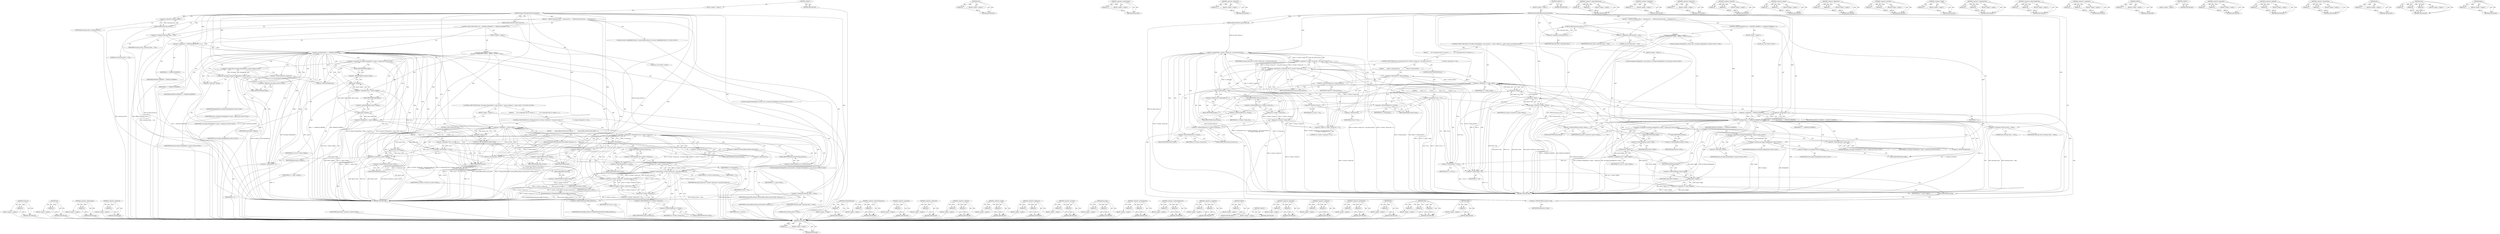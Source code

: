 digraph "begin" {
vulnerable_225 [label=<(METHOD,stream_id)>];
vulnerable_226 [label=<(PARAM,p1)>];
vulnerable_227 [label=<(BLOCK,&lt;empty&gt;,&lt;empty&gt;)>];
vulnerable_228 [label=<(METHOD_RETURN,ANY)>];
vulnerable_207 [label=<(METHOD,end)>];
vulnerable_208 [label=<(PARAM,p1)>];
vulnerable_209 [label=<(BLOCK,&lt;empty&gt;,&lt;empty&gt;)>];
vulnerable_210 [label=<(METHOD_RETURN,ANY)>];
vulnerable_161 [label=<(METHOD,&lt;operator&gt;.preIncrement)>];
vulnerable_162 [label=<(PARAM,p1)>];
vulnerable_163 [label=<(BLOCK,&lt;empty&gt;,&lt;empty&gt;)>];
vulnerable_164 [label=<(METHOD_RETURN,ANY)>];
vulnerable_184 [label=<(METHOD,&lt;operator&gt;.addressOf)>];
vulnerable_185 [label=<(PARAM,p1)>];
vulnerable_186 [label=<(BLOCK,&lt;empty&gt;,&lt;empty&gt;)>];
vulnerable_187 [label=<(METHOD_RETURN,ANY)>];
vulnerable_6 [label=<(METHOD,&lt;global&gt;)<SUB>1</SUB>>];
vulnerable_7 [label=<(BLOCK,&lt;empty&gt;,&lt;empty&gt;)<SUB>1</SUB>>];
vulnerable_8 [label=<(METHOD,RemovePendingWritesForStreamsAfter)<SUB>1</SUB>>];
vulnerable_9 [label=<(PARAM,SpdyStreamId last_good_stream_id)<SUB>2</SUB>>];
vulnerable_10 [label=<(BLOCK,{
   CHECK(!removing_writes_);
   removing_writ...,{
   CHECK(!removing_writes_);
   removing_writ...)<SUB>2</SUB>>];
vulnerable_11 [label=<(CHECK,CHECK(!removing_writes_))<SUB>3</SUB>>];
vulnerable_12 [label=<(&lt;operator&gt;.logicalNot,!removing_writes_)<SUB>3</SUB>>];
vulnerable_13 [label=<(IDENTIFIER,removing_writes_,!removing_writes_)<SUB>3</SUB>>];
vulnerable_14 [label=<(&lt;operator&gt;.assignment,removing_writes_ = true)<SUB>4</SUB>>];
vulnerable_15 [label=<(IDENTIFIER,removing_writes_,removing_writes_ = true)<SUB>4</SUB>>];
vulnerable_16 [label=<(LITERAL,true,removing_writes_ = true)<SUB>4</SUB>>];
vulnerable_17 [label=<(CONTROL_STRUCTURE,FOR,for (int i = MINIMUM_PRIORITY;i &lt;= MAXIMUM_PRIORITY;++i))<SUB>5</SUB>>];
vulnerable_18 [label=<(BLOCK,&lt;empty&gt;,&lt;empty&gt;)<SUB>5</SUB>>];
vulnerable_19 [label="<(LOCAL,int i: int)<SUB>5</SUB>>"];
vulnerable_20 [label=<(&lt;operator&gt;.assignment,i = MINIMUM_PRIORITY)<SUB>5</SUB>>];
vulnerable_21 [label=<(IDENTIFIER,i,i = MINIMUM_PRIORITY)<SUB>5</SUB>>];
vulnerable_22 [label=<(IDENTIFIER,MINIMUM_PRIORITY,i = MINIMUM_PRIORITY)<SUB>5</SUB>>];
vulnerable_23 [label=<(&lt;operator&gt;.lessEqualsThan,i &lt;= MAXIMUM_PRIORITY)<SUB>5</SUB>>];
vulnerable_24 [label=<(IDENTIFIER,i,i &lt;= MAXIMUM_PRIORITY)<SUB>5</SUB>>];
vulnerable_25 [label=<(IDENTIFIER,MAXIMUM_PRIORITY,i &lt;= MAXIMUM_PRIORITY)<SUB>5</SUB>>];
vulnerable_26 [label=<(&lt;operator&gt;.preIncrement,++i)<SUB>5</SUB>>];
vulnerable_27 [label=<(IDENTIFIER,i,++i)<SUB>5</SUB>>];
vulnerable_28 [label="<(BLOCK,{
     std::deque&lt;PendingWrite&gt;* queue = &amp;queue...,{
     std::deque&lt;PendingWrite&gt;* queue = &amp;queue...)<SUB>5</SUB>>"];
vulnerable_29 [label="<(&lt;operator&gt;.assignment,std::deque&lt;PendingWrite&gt;* queue = &amp;queue_[i])<SUB>6</SUB>>"];
vulnerable_30 [label="<(&lt;operator&gt;.greaterThan,std::deque&lt;PendingWrite&gt;* queue)<SUB>6</SUB>>"];
vulnerable_31 [label="<(&lt;operator&gt;.lessThan,std::deque&lt;PendingWrite)<SUB>6</SUB>>"];
vulnerable_32 [label="<(&lt;operator&gt;.fieldAccess,std::deque)<SUB>6</SUB>>"];
vulnerable_33 [label="<(IDENTIFIER,std,std::deque&lt;PendingWrite)<SUB>6</SUB>>"];
vulnerable_34 [label=<(FIELD_IDENTIFIER,deque,deque)<SUB>6</SUB>>];
vulnerable_35 [label="<(IDENTIFIER,PendingWrite,std::deque&lt;PendingWrite)<SUB>6</SUB>>"];
vulnerable_36 [label=<(&lt;operator&gt;.indirection,* queue)<SUB>6</SUB>>];
vulnerable_37 [label="<(IDENTIFIER,queue,std::deque&lt;PendingWrite&gt;* queue)<SUB>6</SUB>>"];
vulnerable_38 [label=<(&lt;operator&gt;.addressOf,&amp;queue_[i])<SUB>6</SUB>>];
vulnerable_39 [label=<(&lt;operator&gt;.indirectIndexAccess,queue_[i])<SUB>6</SUB>>];
vulnerable_40 [label="<(IDENTIFIER,queue_,std::deque&lt;PendingWrite&gt;* queue = &amp;queue_[i])<SUB>6</SUB>>"];
vulnerable_41 [label="<(IDENTIFIER,i,std::deque&lt;PendingWrite&gt;* queue = &amp;queue_[i])<SUB>6</SUB>>"];
vulnerable_42 [label="<(LOCAL,std.deque&lt;PendingWrite&gt;.iterator out_it: std.deque&lt;PendingWrite&gt;.iterator)<SUB>7</SUB>>"];
vulnerable_43 [label=<(&lt;operator&gt;.assignment,out_it = queue-&gt;begin())<SUB>7</SUB>>];
vulnerable_44 [label=<(IDENTIFIER,out_it,out_it = queue-&gt;begin())<SUB>7</SUB>>];
vulnerable_45 [label=<(begin,queue-&gt;begin())<SUB>7</SUB>>];
vulnerable_46 [label=<(&lt;operator&gt;.indirectFieldAccess,queue-&gt;begin)<SUB>7</SUB>>];
vulnerable_47 [label=<(IDENTIFIER,queue,queue-&gt;begin())<SUB>7</SUB>>];
vulnerable_48 [label=<(FIELD_IDENTIFIER,begin,begin)<SUB>7</SUB>>];
vulnerable_49 [label="<(CONTROL_STRUCTURE,FOR,for (std::deque&lt;PendingWrite&gt;::const_iterator it = queue-&gt;begin();it != queue-&gt;end();++it))<SUB>8</SUB>>"];
vulnerable_50 [label=<(BLOCK,&lt;empty&gt;,&lt;empty&gt;)<SUB>8</SUB>>];
vulnerable_51 [label="<(LOCAL,std.deque&lt;PendingWrite&gt;.const_iterator it: std.deque&lt;PendingWrite&gt;.const_iterator)<SUB>8</SUB>>"];
vulnerable_52 [label=<(&lt;operator&gt;.assignment,it = queue-&gt;begin())<SUB>8</SUB>>];
vulnerable_53 [label=<(IDENTIFIER,it,it = queue-&gt;begin())<SUB>8</SUB>>];
vulnerable_54 [label=<(begin,queue-&gt;begin())<SUB>8</SUB>>];
vulnerable_55 [label=<(&lt;operator&gt;.indirectFieldAccess,queue-&gt;begin)<SUB>8</SUB>>];
vulnerable_56 [label=<(IDENTIFIER,queue,queue-&gt;begin())<SUB>8</SUB>>];
vulnerable_57 [label=<(FIELD_IDENTIFIER,begin,begin)<SUB>8</SUB>>];
vulnerable_58 [label=<(&lt;operator&gt;.notEquals,it != queue-&gt;end())<SUB>9</SUB>>];
vulnerable_59 [label=<(IDENTIFIER,it,it != queue-&gt;end())<SUB>9</SUB>>];
vulnerable_60 [label=<(end,queue-&gt;end())<SUB>9</SUB>>];
vulnerable_61 [label=<(&lt;operator&gt;.indirectFieldAccess,queue-&gt;end)<SUB>9</SUB>>];
vulnerable_62 [label=<(IDENTIFIER,queue,queue-&gt;end())<SUB>9</SUB>>];
vulnerable_63 [label=<(FIELD_IDENTIFIER,end,end)<SUB>9</SUB>>];
vulnerable_64 [label=<(&lt;operator&gt;.preIncrement,++it)<SUB>9</SUB>>];
vulnerable_65 [label=<(IDENTIFIER,it,++it)<SUB>9</SUB>>];
vulnerable_66 [label=<(BLOCK,{
       if (it-&gt;stream.get() &amp;&amp; (it-&gt;stream-&gt;s...,{
       if (it-&gt;stream.get() &amp;&amp; (it-&gt;stream-&gt;s...)<SUB>9</SUB>>];
vulnerable_67 [label=<(CONTROL_STRUCTURE,IF,if (it-&gt;stream.get() &amp;&amp; (it-&gt;stream-&gt;stream_id() &gt; last_good_stream_id ||
                                it-&gt;stream-&gt;stream_id() == 0)))<SUB>10</SUB>>];
vulnerable_68 [label=<(&lt;operator&gt;.logicalAnd,it-&gt;stream.get() &amp;&amp; (it-&gt;stream-&gt;stream_id() &gt; ...)<SUB>10</SUB>>];
vulnerable_69 [label=<(get,it-&gt;stream.get())<SUB>10</SUB>>];
vulnerable_70 [label=<(&lt;operator&gt;.fieldAccess,it-&gt;stream.get)<SUB>10</SUB>>];
vulnerable_71 [label=<(&lt;operator&gt;.indirectFieldAccess,it-&gt;stream)<SUB>10</SUB>>];
vulnerable_72 [label=<(IDENTIFIER,it,it-&gt;stream.get())<SUB>10</SUB>>];
vulnerable_73 [label=<(FIELD_IDENTIFIER,stream,stream)<SUB>10</SUB>>];
vulnerable_74 [label=<(FIELD_IDENTIFIER,get,get)<SUB>10</SUB>>];
vulnerable_75 [label=<(&lt;operator&gt;.logicalOr,it-&gt;stream-&gt;stream_id() &gt; last_good_stream_id |...)<SUB>10</SUB>>];
vulnerable_76 [label=<(&lt;operator&gt;.greaterThan,it-&gt;stream-&gt;stream_id() &gt; last_good_stream_id)<SUB>10</SUB>>];
vulnerable_77 [label=<(stream_id,it-&gt;stream-&gt;stream_id())<SUB>10</SUB>>];
vulnerable_78 [label=<(&lt;operator&gt;.indirectFieldAccess,it-&gt;stream-&gt;stream_id)<SUB>10</SUB>>];
vulnerable_79 [label=<(&lt;operator&gt;.indirectFieldAccess,it-&gt;stream)<SUB>10</SUB>>];
vulnerable_80 [label=<(IDENTIFIER,it,it-&gt;stream-&gt;stream_id())<SUB>10</SUB>>];
vulnerable_81 [label=<(FIELD_IDENTIFIER,stream,stream)<SUB>10</SUB>>];
vulnerable_82 [label=<(FIELD_IDENTIFIER,stream_id,stream_id)<SUB>10</SUB>>];
vulnerable_83 [label=<(IDENTIFIER,last_good_stream_id,it-&gt;stream-&gt;stream_id() &gt; last_good_stream_id)<SUB>10</SUB>>];
vulnerable_84 [label=<(&lt;operator&gt;.equals,it-&gt;stream-&gt;stream_id() == 0)<SUB>11</SUB>>];
vulnerable_85 [label=<(stream_id,it-&gt;stream-&gt;stream_id())<SUB>11</SUB>>];
vulnerable_86 [label=<(&lt;operator&gt;.indirectFieldAccess,it-&gt;stream-&gt;stream_id)<SUB>11</SUB>>];
vulnerable_87 [label=<(&lt;operator&gt;.indirectFieldAccess,it-&gt;stream)<SUB>11</SUB>>];
vulnerable_88 [label=<(IDENTIFIER,it,it-&gt;stream-&gt;stream_id())<SUB>11</SUB>>];
vulnerable_89 [label=<(FIELD_IDENTIFIER,stream,stream)<SUB>11</SUB>>];
vulnerable_90 [label=<(FIELD_IDENTIFIER,stream_id,stream_id)<SUB>11</SUB>>];
vulnerable_91 [label=<(LITERAL,0,it-&gt;stream-&gt;stream_id() == 0)<SUB>11</SUB>>];
vulnerable_92 [label=<(BLOCK,{
        delete it-&gt;frame_producer;
       },{
        delete it-&gt;frame_producer;
       })<SUB>11</SUB>>];
vulnerable_93 [label=<(&lt;operator&gt;.delete,delete it-&gt;frame_producer)<SUB>12</SUB>>];
vulnerable_94 [label=<(&lt;operator&gt;.indirectFieldAccess,it-&gt;frame_producer)<SUB>12</SUB>>];
vulnerable_95 [label=<(IDENTIFIER,it,delete it-&gt;frame_producer)<SUB>12</SUB>>];
vulnerable_96 [label=<(FIELD_IDENTIFIER,frame_producer,frame_producer)<SUB>12</SUB>>];
vulnerable_97 [label=<(CONTROL_STRUCTURE,ELSE,else)<SUB>13</SUB>>];
vulnerable_98 [label=<(BLOCK,{
         *out_it = *it;
         ++out_it;
  ...,{
         *out_it = *it;
         ++out_it;
  ...)<SUB>13</SUB>>];
vulnerable_99 [label=<(&lt;operator&gt;.assignment,*out_it = *it)<SUB>14</SUB>>];
vulnerable_100 [label=<(&lt;operator&gt;.indirection,*out_it)<SUB>14</SUB>>];
vulnerable_101 [label=<(IDENTIFIER,out_it,*out_it = *it)<SUB>14</SUB>>];
vulnerable_102 [label=<(&lt;operator&gt;.indirection,*it)<SUB>14</SUB>>];
vulnerable_103 [label=<(IDENTIFIER,it,*out_it = *it)<SUB>14</SUB>>];
vulnerable_104 [label=<(&lt;operator&gt;.preIncrement,++out_it)<SUB>15</SUB>>];
vulnerable_105 [label=<(IDENTIFIER,out_it,++out_it)<SUB>15</SUB>>];
vulnerable_106 [label=<(erase,queue-&gt;erase(out_it, queue-&gt;end()))<SUB>18</SUB>>];
vulnerable_107 [label=<(&lt;operator&gt;.indirectFieldAccess,queue-&gt;erase)<SUB>18</SUB>>];
vulnerable_108 [label=<(IDENTIFIER,queue,queue-&gt;erase(out_it, queue-&gt;end()))<SUB>18</SUB>>];
vulnerable_109 [label=<(FIELD_IDENTIFIER,erase,erase)<SUB>18</SUB>>];
vulnerable_110 [label=<(IDENTIFIER,out_it,queue-&gt;erase(out_it, queue-&gt;end()))<SUB>18</SUB>>];
vulnerable_111 [label=<(end,queue-&gt;end())<SUB>18</SUB>>];
vulnerable_112 [label=<(&lt;operator&gt;.indirectFieldAccess,queue-&gt;end)<SUB>18</SUB>>];
vulnerable_113 [label=<(IDENTIFIER,queue,queue-&gt;end())<SUB>18</SUB>>];
vulnerable_114 [label=<(FIELD_IDENTIFIER,end,end)<SUB>18</SUB>>];
vulnerable_115 [label=<(&lt;operator&gt;.assignment,removing_writes_ = false)<SUB>20</SUB>>];
vulnerable_116 [label=<(IDENTIFIER,removing_writes_,removing_writes_ = false)<SUB>20</SUB>>];
vulnerable_117 [label=<(LITERAL,false,removing_writes_ = false)<SUB>20</SUB>>];
vulnerable_118 [label=<(METHOD_RETURN,void)<SUB>1</SUB>>];
vulnerable_120 [label=<(METHOD_RETURN,ANY)<SUB>1</SUB>>];
vulnerable_188 [label=<(METHOD,&lt;operator&gt;.indirectIndexAccess)>];
vulnerable_189 [label=<(PARAM,p1)>];
vulnerable_190 [label=<(PARAM,p2)>];
vulnerable_191 [label=<(BLOCK,&lt;empty&gt;,&lt;empty&gt;)>];
vulnerable_192 [label=<(METHOD_RETURN,ANY)>];
vulnerable_147 [label=<(METHOD,&lt;operator&gt;.logicalNot)>];
vulnerable_148 [label=<(PARAM,p1)>];
vulnerable_149 [label=<(BLOCK,&lt;empty&gt;,&lt;empty&gt;)>];
vulnerable_150 [label=<(METHOD_RETURN,ANY)>];
vulnerable_180 [label=<(METHOD,&lt;operator&gt;.indirection)>];
vulnerable_181 [label=<(PARAM,p1)>];
vulnerable_182 [label=<(BLOCK,&lt;empty&gt;,&lt;empty&gt;)>];
vulnerable_183 [label=<(METHOD_RETURN,ANY)>];
vulnerable_220 [label=<(METHOD,&lt;operator&gt;.logicalOr)>];
vulnerable_221 [label=<(PARAM,p1)>];
vulnerable_222 [label=<(PARAM,p2)>];
vulnerable_223 [label=<(BLOCK,&lt;empty&gt;,&lt;empty&gt;)>];
vulnerable_224 [label=<(METHOD_RETURN,ANY)>];
vulnerable_229 [label=<(METHOD,&lt;operator&gt;.equals)>];
vulnerable_230 [label=<(PARAM,p1)>];
vulnerable_231 [label=<(PARAM,p2)>];
vulnerable_232 [label=<(BLOCK,&lt;empty&gt;,&lt;empty&gt;)>];
vulnerable_233 [label=<(METHOD_RETURN,ANY)>];
vulnerable_175 [label=<(METHOD,&lt;operator&gt;.fieldAccess)>];
vulnerable_176 [label=<(PARAM,p1)>];
vulnerable_177 [label=<(PARAM,p2)>];
vulnerable_178 [label=<(BLOCK,&lt;empty&gt;,&lt;empty&gt;)>];
vulnerable_179 [label=<(METHOD_RETURN,ANY)>];
vulnerable_170 [label=<(METHOD,&lt;operator&gt;.lessThan)>];
vulnerable_171 [label=<(PARAM,p1)>];
vulnerable_172 [label=<(PARAM,p2)>];
vulnerable_173 [label=<(BLOCK,&lt;empty&gt;,&lt;empty&gt;)>];
vulnerable_174 [label=<(METHOD_RETURN,ANY)>];
vulnerable_234 [label=<(METHOD,&lt;operator&gt;.delete)>];
vulnerable_235 [label=<(PARAM,p1)>];
vulnerable_236 [label=<(BLOCK,&lt;empty&gt;,&lt;empty&gt;)>];
vulnerable_237 [label=<(METHOD_RETURN,ANY)>];
vulnerable_156 [label=<(METHOD,&lt;operator&gt;.lessEqualsThan)>];
vulnerable_157 [label=<(PARAM,p1)>];
vulnerable_158 [label=<(PARAM,p2)>];
vulnerable_159 [label=<(BLOCK,&lt;empty&gt;,&lt;empty&gt;)>];
vulnerable_160 [label=<(METHOD_RETURN,ANY)>];
vulnerable_197 [label=<(METHOD,&lt;operator&gt;.indirectFieldAccess)>];
vulnerable_198 [label=<(PARAM,p1)>];
vulnerable_199 [label=<(PARAM,p2)>];
vulnerable_200 [label=<(BLOCK,&lt;empty&gt;,&lt;empty&gt;)>];
vulnerable_201 [label=<(METHOD_RETURN,ANY)>];
vulnerable_151 [label=<(METHOD,&lt;operator&gt;.assignment)>];
vulnerable_152 [label=<(PARAM,p1)>];
vulnerable_153 [label=<(PARAM,p2)>];
vulnerable_154 [label=<(BLOCK,&lt;empty&gt;,&lt;empty&gt;)>];
vulnerable_155 [label=<(METHOD_RETURN,ANY)>];
vulnerable_143 [label=<(METHOD,CHECK)>];
vulnerable_144 [label=<(PARAM,p1)>];
vulnerable_145 [label=<(BLOCK,&lt;empty&gt;,&lt;empty&gt;)>];
vulnerable_146 [label=<(METHOD_RETURN,ANY)>];
vulnerable_137 [label=<(METHOD,&lt;global&gt;)<SUB>1</SUB>>];
vulnerable_138 [label=<(BLOCK,&lt;empty&gt;,&lt;empty&gt;)>];
vulnerable_139 [label=<(METHOD_RETURN,ANY)>];
vulnerable_211 [label=<(METHOD,&lt;operator&gt;.logicalAnd)>];
vulnerable_212 [label=<(PARAM,p1)>];
vulnerable_213 [label=<(PARAM,p2)>];
vulnerable_214 [label=<(BLOCK,&lt;empty&gt;,&lt;empty&gt;)>];
vulnerable_215 [label=<(METHOD_RETURN,ANY)>];
vulnerable_202 [label=<(METHOD,&lt;operator&gt;.notEquals)>];
vulnerable_203 [label=<(PARAM,p1)>];
vulnerable_204 [label=<(PARAM,p2)>];
vulnerable_205 [label=<(BLOCK,&lt;empty&gt;,&lt;empty&gt;)>];
vulnerable_206 [label=<(METHOD_RETURN,ANY)>];
vulnerable_165 [label=<(METHOD,&lt;operator&gt;.greaterThan)>];
vulnerable_166 [label=<(PARAM,p1)>];
vulnerable_167 [label=<(PARAM,p2)>];
vulnerable_168 [label=<(BLOCK,&lt;empty&gt;,&lt;empty&gt;)>];
vulnerable_169 [label=<(METHOD_RETURN,ANY)>];
vulnerable_216 [label=<(METHOD,get)>];
vulnerable_217 [label=<(PARAM,p1)>];
vulnerable_218 [label=<(BLOCK,&lt;empty&gt;,&lt;empty&gt;)>];
vulnerable_219 [label=<(METHOD_RETURN,ANY)>];
vulnerable_238 [label=<(METHOD,erase)>];
vulnerable_239 [label=<(PARAM,p1)>];
vulnerable_240 [label=<(PARAM,p2)>];
vulnerable_241 [label=<(PARAM,p3)>];
vulnerable_242 [label=<(BLOCK,&lt;empty&gt;,&lt;empty&gt;)>];
vulnerable_243 [label=<(METHOD_RETURN,ANY)>];
vulnerable_193 [label=<(METHOD,begin)>];
vulnerable_194 [label=<(PARAM,p1)>];
vulnerable_195 [label=<(BLOCK,&lt;empty&gt;,&lt;empty&gt;)>];
vulnerable_196 [label=<(METHOD_RETURN,ANY)>];
fixed_234 [label=<(METHOD,stream_id)>];
fixed_235 [label=<(PARAM,p1)>];
fixed_236 [label=<(BLOCK,&lt;empty&gt;,&lt;empty&gt;)>];
fixed_237 [label=<(METHOD_RETURN,ANY)>];
fixed_216 [label=<(METHOD,end)>];
fixed_217 [label=<(PARAM,p1)>];
fixed_218 [label=<(BLOCK,&lt;empty&gt;,&lt;empty&gt;)>];
fixed_219 [label=<(METHOD_RETURN,ANY)>];
fixed_170 [label=<(METHOD,&lt;operator&gt;.preIncrement)>];
fixed_171 [label=<(PARAM,p1)>];
fixed_172 [label=<(BLOCK,&lt;empty&gt;,&lt;empty&gt;)>];
fixed_173 [label=<(METHOD_RETURN,ANY)>];
fixed_193 [label=<(METHOD,&lt;operator&gt;.addressOf)>];
fixed_194 [label=<(PARAM,p1)>];
fixed_195 [label=<(BLOCK,&lt;empty&gt;,&lt;empty&gt;)>];
fixed_196 [label=<(METHOD_RETURN,ANY)>];
fixed_6 [label=<(METHOD,&lt;global&gt;)<SUB>1</SUB>>];
fixed_7 [label=<(BLOCK,&lt;empty&gt;,&lt;empty&gt;)<SUB>1</SUB>>];
fixed_8 [label=<(METHOD,RemovePendingWritesForStreamsAfter)<SUB>1</SUB>>];
fixed_9 [label=<(PARAM,SpdyStreamId last_good_stream_id)<SUB>2</SUB>>];
fixed_10 [label=<(BLOCK,{
   CHECK(!removing_writes_);
   removing_writ...,{
   CHECK(!removing_writes_);
   removing_writ...)<SUB>2</SUB>>];
fixed_11 [label=<(CHECK,CHECK(!removing_writes_))<SUB>3</SUB>>];
fixed_12 [label=<(&lt;operator&gt;.logicalNot,!removing_writes_)<SUB>3</SUB>>];
fixed_13 [label=<(IDENTIFIER,removing_writes_,!removing_writes_)<SUB>3</SUB>>];
fixed_14 [label=<(&lt;operator&gt;.assignment,removing_writes_ = true)<SUB>4</SUB>>];
fixed_15 [label=<(IDENTIFIER,removing_writes_,removing_writes_ = true)<SUB>4</SUB>>];
fixed_16 [label=<(LITERAL,true,removing_writes_ = true)<SUB>4</SUB>>];
fixed_17 [label="<(LOCAL,std.vector&lt;SpdyBufferProducer*&gt; erased_buffer_producers: std.vector&lt;SpdyBufferProducer*&gt;)<SUB>5</SUB>>"];
fixed_18 [label=<(CONTROL_STRUCTURE,FOR,for (int i = MINIMUM_PRIORITY;i &lt;= MAXIMUM_PRIORITY;++i))<SUB>7</SUB>>];
fixed_19 [label=<(BLOCK,&lt;empty&gt;,&lt;empty&gt;)<SUB>7</SUB>>];
fixed_20 [label="<(LOCAL,int i: int)<SUB>7</SUB>>"];
fixed_21 [label=<(&lt;operator&gt;.assignment,i = MINIMUM_PRIORITY)<SUB>7</SUB>>];
fixed_22 [label=<(IDENTIFIER,i,i = MINIMUM_PRIORITY)<SUB>7</SUB>>];
fixed_23 [label=<(IDENTIFIER,MINIMUM_PRIORITY,i = MINIMUM_PRIORITY)<SUB>7</SUB>>];
fixed_24 [label=<(&lt;operator&gt;.lessEqualsThan,i &lt;= MAXIMUM_PRIORITY)<SUB>7</SUB>>];
fixed_25 [label=<(IDENTIFIER,i,i &lt;= MAXIMUM_PRIORITY)<SUB>7</SUB>>];
fixed_26 [label=<(IDENTIFIER,MAXIMUM_PRIORITY,i &lt;= MAXIMUM_PRIORITY)<SUB>7</SUB>>];
fixed_27 [label=<(&lt;operator&gt;.preIncrement,++i)<SUB>7</SUB>>];
fixed_28 [label=<(IDENTIFIER,i,++i)<SUB>7</SUB>>];
fixed_29 [label="<(BLOCK,{
     std::deque&lt;PendingWrite&gt;* queue = &amp;queue...,{
     std::deque&lt;PendingWrite&gt;* queue = &amp;queue...)<SUB>7</SUB>>"];
fixed_30 [label="<(&lt;operator&gt;.assignment,std::deque&lt;PendingWrite&gt;* queue = &amp;queue_[i])<SUB>8</SUB>>"];
fixed_31 [label="<(&lt;operator&gt;.greaterThan,std::deque&lt;PendingWrite&gt;* queue)<SUB>8</SUB>>"];
fixed_32 [label="<(&lt;operator&gt;.lessThan,std::deque&lt;PendingWrite)<SUB>8</SUB>>"];
fixed_33 [label="<(&lt;operator&gt;.fieldAccess,std::deque)<SUB>8</SUB>>"];
fixed_34 [label="<(IDENTIFIER,std,std::deque&lt;PendingWrite)<SUB>8</SUB>>"];
fixed_35 [label=<(FIELD_IDENTIFIER,deque,deque)<SUB>8</SUB>>];
fixed_36 [label="<(IDENTIFIER,PendingWrite,std::deque&lt;PendingWrite)<SUB>8</SUB>>"];
fixed_37 [label=<(&lt;operator&gt;.indirection,* queue)<SUB>8</SUB>>];
fixed_38 [label="<(IDENTIFIER,queue,std::deque&lt;PendingWrite&gt;* queue)<SUB>8</SUB>>"];
fixed_39 [label=<(&lt;operator&gt;.addressOf,&amp;queue_[i])<SUB>8</SUB>>];
fixed_40 [label=<(&lt;operator&gt;.indirectIndexAccess,queue_[i])<SUB>8</SUB>>];
fixed_41 [label="<(IDENTIFIER,queue_,std::deque&lt;PendingWrite&gt;* queue = &amp;queue_[i])<SUB>8</SUB>>"];
fixed_42 [label="<(IDENTIFIER,i,std::deque&lt;PendingWrite&gt;* queue = &amp;queue_[i])<SUB>8</SUB>>"];
fixed_43 [label="<(LOCAL,std.deque&lt;PendingWrite&gt;.iterator out_it: std.deque&lt;PendingWrite&gt;.iterator)<SUB>9</SUB>>"];
fixed_44 [label=<(&lt;operator&gt;.assignment,out_it = queue-&gt;begin())<SUB>9</SUB>>];
fixed_45 [label=<(IDENTIFIER,out_it,out_it = queue-&gt;begin())<SUB>9</SUB>>];
fixed_46 [label=<(begin,queue-&gt;begin())<SUB>9</SUB>>];
fixed_47 [label=<(&lt;operator&gt;.indirectFieldAccess,queue-&gt;begin)<SUB>9</SUB>>];
fixed_48 [label=<(IDENTIFIER,queue,queue-&gt;begin())<SUB>9</SUB>>];
fixed_49 [label=<(FIELD_IDENTIFIER,begin,begin)<SUB>9</SUB>>];
fixed_50 [label="<(CONTROL_STRUCTURE,FOR,for (std::deque&lt;PendingWrite&gt;::const_iterator it = queue-&gt;begin();it != queue-&gt;end();++it))<SUB>10</SUB>>"];
fixed_51 [label=<(BLOCK,&lt;empty&gt;,&lt;empty&gt;)<SUB>10</SUB>>];
fixed_52 [label="<(LOCAL,std.deque&lt;PendingWrite&gt;.const_iterator it: std.deque&lt;PendingWrite&gt;.const_iterator)<SUB>10</SUB>>"];
fixed_53 [label=<(&lt;operator&gt;.assignment,it = queue-&gt;begin())<SUB>10</SUB>>];
fixed_54 [label=<(IDENTIFIER,it,it = queue-&gt;begin())<SUB>10</SUB>>];
fixed_55 [label=<(begin,queue-&gt;begin())<SUB>10</SUB>>];
fixed_56 [label=<(&lt;operator&gt;.indirectFieldAccess,queue-&gt;begin)<SUB>10</SUB>>];
fixed_57 [label=<(IDENTIFIER,queue,queue-&gt;begin())<SUB>10</SUB>>];
fixed_58 [label=<(FIELD_IDENTIFIER,begin,begin)<SUB>10</SUB>>];
fixed_59 [label=<(&lt;operator&gt;.notEquals,it != queue-&gt;end())<SUB>11</SUB>>];
fixed_60 [label=<(IDENTIFIER,it,it != queue-&gt;end())<SUB>11</SUB>>];
fixed_61 [label=<(end,queue-&gt;end())<SUB>11</SUB>>];
fixed_62 [label=<(&lt;operator&gt;.indirectFieldAccess,queue-&gt;end)<SUB>11</SUB>>];
fixed_63 [label=<(IDENTIFIER,queue,queue-&gt;end())<SUB>11</SUB>>];
fixed_64 [label=<(FIELD_IDENTIFIER,end,end)<SUB>11</SUB>>];
fixed_65 [label=<(&lt;operator&gt;.preIncrement,++it)<SUB>11</SUB>>];
fixed_66 [label=<(IDENTIFIER,it,++it)<SUB>11</SUB>>];
fixed_67 [label=<(BLOCK,{
       if (it-&gt;stream.get() &amp;&amp; (it-&gt;stream-&gt;s...,{
       if (it-&gt;stream.get() &amp;&amp; (it-&gt;stream-&gt;s...)<SUB>11</SUB>>];
fixed_68 [label=<(CONTROL_STRUCTURE,IF,if (it-&gt;stream.get() &amp;&amp; (it-&gt;stream-&gt;stream_id() &gt; last_good_stream_id ||
                                it-&gt;stream-&gt;stream_id() == 0)))<SUB>12</SUB>>];
fixed_69 [label=<(&lt;operator&gt;.logicalAnd,it-&gt;stream.get() &amp;&amp; (it-&gt;stream-&gt;stream_id() &gt; ...)<SUB>12</SUB>>];
fixed_70 [label=<(get,it-&gt;stream.get())<SUB>12</SUB>>];
fixed_71 [label=<(&lt;operator&gt;.fieldAccess,it-&gt;stream.get)<SUB>12</SUB>>];
fixed_72 [label=<(&lt;operator&gt;.indirectFieldAccess,it-&gt;stream)<SUB>12</SUB>>];
fixed_73 [label=<(IDENTIFIER,it,it-&gt;stream.get())<SUB>12</SUB>>];
fixed_74 [label=<(FIELD_IDENTIFIER,stream,stream)<SUB>12</SUB>>];
fixed_75 [label=<(FIELD_IDENTIFIER,get,get)<SUB>12</SUB>>];
fixed_76 [label=<(&lt;operator&gt;.logicalOr,it-&gt;stream-&gt;stream_id() &gt; last_good_stream_id |...)<SUB>12</SUB>>];
fixed_77 [label=<(&lt;operator&gt;.greaterThan,it-&gt;stream-&gt;stream_id() &gt; last_good_stream_id)<SUB>12</SUB>>];
fixed_78 [label=<(stream_id,it-&gt;stream-&gt;stream_id())<SUB>12</SUB>>];
fixed_79 [label=<(&lt;operator&gt;.indirectFieldAccess,it-&gt;stream-&gt;stream_id)<SUB>12</SUB>>];
fixed_80 [label=<(&lt;operator&gt;.indirectFieldAccess,it-&gt;stream)<SUB>12</SUB>>];
fixed_81 [label=<(IDENTIFIER,it,it-&gt;stream-&gt;stream_id())<SUB>12</SUB>>];
fixed_82 [label=<(FIELD_IDENTIFIER,stream,stream)<SUB>12</SUB>>];
fixed_83 [label=<(FIELD_IDENTIFIER,stream_id,stream_id)<SUB>12</SUB>>];
fixed_84 [label=<(IDENTIFIER,last_good_stream_id,it-&gt;stream-&gt;stream_id() &gt; last_good_stream_id)<SUB>12</SUB>>];
fixed_85 [label=<(&lt;operator&gt;.equals,it-&gt;stream-&gt;stream_id() == 0)<SUB>13</SUB>>];
fixed_86 [label=<(stream_id,it-&gt;stream-&gt;stream_id())<SUB>13</SUB>>];
fixed_87 [label=<(&lt;operator&gt;.indirectFieldAccess,it-&gt;stream-&gt;stream_id)<SUB>13</SUB>>];
fixed_88 [label=<(&lt;operator&gt;.indirectFieldAccess,it-&gt;stream)<SUB>13</SUB>>];
fixed_89 [label=<(IDENTIFIER,it,it-&gt;stream-&gt;stream_id())<SUB>13</SUB>>];
fixed_90 [label=<(FIELD_IDENTIFIER,stream,stream)<SUB>13</SUB>>];
fixed_91 [label=<(FIELD_IDENTIFIER,stream_id,stream_id)<SUB>13</SUB>>];
fixed_92 [label=<(LITERAL,0,it-&gt;stream-&gt;stream_id() == 0)<SUB>13</SUB>>];
fixed_93 [label=<(BLOCK,{
        erased_buffer_producers.push_back(it-...,{
        erased_buffer_producers.push_back(it-...)<SUB>13</SUB>>];
fixed_94 [label=<(push_back,erased_buffer_producers.push_back(it-&gt;frame_pro...)<SUB>14</SUB>>];
fixed_95 [label=<(&lt;operator&gt;.fieldAccess,erased_buffer_producers.push_back)<SUB>14</SUB>>];
fixed_96 [label=<(IDENTIFIER,erased_buffer_producers,erased_buffer_producers.push_back(it-&gt;frame_pro...)<SUB>14</SUB>>];
fixed_97 [label=<(FIELD_IDENTIFIER,push_back,push_back)<SUB>14</SUB>>];
fixed_98 [label=<(&lt;operator&gt;.indirectFieldAccess,it-&gt;frame_producer)<SUB>14</SUB>>];
fixed_99 [label=<(IDENTIFIER,it,erased_buffer_producers.push_back(it-&gt;frame_pro...)<SUB>14</SUB>>];
fixed_100 [label=<(FIELD_IDENTIFIER,frame_producer,frame_producer)<SUB>14</SUB>>];
fixed_101 [label=<(CONTROL_STRUCTURE,ELSE,else)<SUB>15</SUB>>];
fixed_102 [label=<(BLOCK,{
         *out_it = *it;
         ++out_it;
  ...,{
         *out_it = *it;
         ++out_it;
  ...)<SUB>15</SUB>>];
fixed_103 [label=<(&lt;operator&gt;.assignment,*out_it = *it)<SUB>16</SUB>>];
fixed_104 [label=<(&lt;operator&gt;.indirection,*out_it)<SUB>16</SUB>>];
fixed_105 [label=<(IDENTIFIER,out_it,*out_it = *it)<SUB>16</SUB>>];
fixed_106 [label=<(&lt;operator&gt;.indirection,*it)<SUB>16</SUB>>];
fixed_107 [label=<(IDENTIFIER,it,*out_it = *it)<SUB>16</SUB>>];
fixed_108 [label=<(&lt;operator&gt;.preIncrement,++out_it)<SUB>17</SUB>>];
fixed_109 [label=<(IDENTIFIER,out_it,++out_it)<SUB>17</SUB>>];
fixed_110 [label=<(erase,queue-&gt;erase(out_it, queue-&gt;end()))<SUB>20</SUB>>];
fixed_111 [label=<(&lt;operator&gt;.indirectFieldAccess,queue-&gt;erase)<SUB>20</SUB>>];
fixed_112 [label=<(IDENTIFIER,queue,queue-&gt;erase(out_it, queue-&gt;end()))<SUB>20</SUB>>];
fixed_113 [label=<(FIELD_IDENTIFIER,erase,erase)<SUB>20</SUB>>];
fixed_114 [label=<(IDENTIFIER,out_it,queue-&gt;erase(out_it, queue-&gt;end()))<SUB>20</SUB>>];
fixed_115 [label=<(end,queue-&gt;end())<SUB>20</SUB>>];
fixed_116 [label=<(&lt;operator&gt;.indirectFieldAccess,queue-&gt;end)<SUB>20</SUB>>];
fixed_117 [label=<(IDENTIFIER,queue,queue-&gt;end())<SUB>20</SUB>>];
fixed_118 [label=<(FIELD_IDENTIFIER,end,end)<SUB>20</SUB>>];
fixed_119 [label=<(&lt;operator&gt;.assignment,removing_writes_ = false)<SUB>22</SUB>>];
fixed_120 [label=<(IDENTIFIER,removing_writes_,removing_writes_ = false)<SUB>22</SUB>>];
fixed_121 [label=<(LITERAL,false,removing_writes_ = false)<SUB>22</SUB>>];
fixed_122 [label=<(STLDeleteElements,STLDeleteElements(&amp;erased_buffer_producers))<SUB>23</SUB>>];
fixed_123 [label=<(&lt;operator&gt;.addressOf,&amp;erased_buffer_producers)<SUB>23</SUB>>];
fixed_124 [label=<(IDENTIFIER,erased_buffer_producers,STLDeleteElements(&amp;erased_buffer_producers))<SUB>23</SUB>>];
fixed_125 [label=<(METHOD_RETURN,void)<SUB>1</SUB>>];
fixed_127 [label=<(METHOD_RETURN,ANY)<SUB>1</SUB>>];
fixed_254 [label=<(METHOD,STLDeleteElements)>];
fixed_255 [label=<(PARAM,p1)>];
fixed_256 [label=<(BLOCK,&lt;empty&gt;,&lt;empty&gt;)>];
fixed_257 [label=<(METHOD_RETURN,ANY)>];
fixed_197 [label=<(METHOD,&lt;operator&gt;.indirectIndexAccess)>];
fixed_198 [label=<(PARAM,p1)>];
fixed_199 [label=<(PARAM,p2)>];
fixed_200 [label=<(BLOCK,&lt;empty&gt;,&lt;empty&gt;)>];
fixed_201 [label=<(METHOD_RETURN,ANY)>];
fixed_156 [label=<(METHOD,&lt;operator&gt;.logicalNot)>];
fixed_157 [label=<(PARAM,p1)>];
fixed_158 [label=<(BLOCK,&lt;empty&gt;,&lt;empty&gt;)>];
fixed_159 [label=<(METHOD_RETURN,ANY)>];
fixed_189 [label=<(METHOD,&lt;operator&gt;.indirection)>];
fixed_190 [label=<(PARAM,p1)>];
fixed_191 [label=<(BLOCK,&lt;empty&gt;,&lt;empty&gt;)>];
fixed_192 [label=<(METHOD_RETURN,ANY)>];
fixed_229 [label=<(METHOD,&lt;operator&gt;.logicalOr)>];
fixed_230 [label=<(PARAM,p1)>];
fixed_231 [label=<(PARAM,p2)>];
fixed_232 [label=<(BLOCK,&lt;empty&gt;,&lt;empty&gt;)>];
fixed_233 [label=<(METHOD_RETURN,ANY)>];
fixed_238 [label=<(METHOD,&lt;operator&gt;.equals)>];
fixed_239 [label=<(PARAM,p1)>];
fixed_240 [label=<(PARAM,p2)>];
fixed_241 [label=<(BLOCK,&lt;empty&gt;,&lt;empty&gt;)>];
fixed_242 [label=<(METHOD_RETURN,ANY)>];
fixed_184 [label=<(METHOD,&lt;operator&gt;.fieldAccess)>];
fixed_185 [label=<(PARAM,p1)>];
fixed_186 [label=<(PARAM,p2)>];
fixed_187 [label=<(BLOCK,&lt;empty&gt;,&lt;empty&gt;)>];
fixed_188 [label=<(METHOD_RETURN,ANY)>];
fixed_179 [label=<(METHOD,&lt;operator&gt;.lessThan)>];
fixed_180 [label=<(PARAM,p1)>];
fixed_181 [label=<(PARAM,p2)>];
fixed_182 [label=<(BLOCK,&lt;empty&gt;,&lt;empty&gt;)>];
fixed_183 [label=<(METHOD_RETURN,ANY)>];
fixed_243 [label=<(METHOD,push_back)>];
fixed_244 [label=<(PARAM,p1)>];
fixed_245 [label=<(PARAM,p2)>];
fixed_246 [label=<(BLOCK,&lt;empty&gt;,&lt;empty&gt;)>];
fixed_247 [label=<(METHOD_RETURN,ANY)>];
fixed_165 [label=<(METHOD,&lt;operator&gt;.lessEqualsThan)>];
fixed_166 [label=<(PARAM,p1)>];
fixed_167 [label=<(PARAM,p2)>];
fixed_168 [label=<(BLOCK,&lt;empty&gt;,&lt;empty&gt;)>];
fixed_169 [label=<(METHOD_RETURN,ANY)>];
fixed_206 [label=<(METHOD,&lt;operator&gt;.indirectFieldAccess)>];
fixed_207 [label=<(PARAM,p1)>];
fixed_208 [label=<(PARAM,p2)>];
fixed_209 [label=<(BLOCK,&lt;empty&gt;,&lt;empty&gt;)>];
fixed_210 [label=<(METHOD_RETURN,ANY)>];
fixed_160 [label=<(METHOD,&lt;operator&gt;.assignment)>];
fixed_161 [label=<(PARAM,p1)>];
fixed_162 [label=<(PARAM,p2)>];
fixed_163 [label=<(BLOCK,&lt;empty&gt;,&lt;empty&gt;)>];
fixed_164 [label=<(METHOD_RETURN,ANY)>];
fixed_152 [label=<(METHOD,CHECK)>];
fixed_153 [label=<(PARAM,p1)>];
fixed_154 [label=<(BLOCK,&lt;empty&gt;,&lt;empty&gt;)>];
fixed_155 [label=<(METHOD_RETURN,ANY)>];
fixed_146 [label=<(METHOD,&lt;global&gt;)<SUB>1</SUB>>];
fixed_147 [label=<(BLOCK,&lt;empty&gt;,&lt;empty&gt;)>];
fixed_148 [label=<(METHOD_RETURN,ANY)>];
fixed_220 [label=<(METHOD,&lt;operator&gt;.logicalAnd)>];
fixed_221 [label=<(PARAM,p1)>];
fixed_222 [label=<(PARAM,p2)>];
fixed_223 [label=<(BLOCK,&lt;empty&gt;,&lt;empty&gt;)>];
fixed_224 [label=<(METHOD_RETURN,ANY)>];
fixed_211 [label=<(METHOD,&lt;operator&gt;.notEquals)>];
fixed_212 [label=<(PARAM,p1)>];
fixed_213 [label=<(PARAM,p2)>];
fixed_214 [label=<(BLOCK,&lt;empty&gt;,&lt;empty&gt;)>];
fixed_215 [label=<(METHOD_RETURN,ANY)>];
fixed_174 [label=<(METHOD,&lt;operator&gt;.greaterThan)>];
fixed_175 [label=<(PARAM,p1)>];
fixed_176 [label=<(PARAM,p2)>];
fixed_177 [label=<(BLOCK,&lt;empty&gt;,&lt;empty&gt;)>];
fixed_178 [label=<(METHOD_RETURN,ANY)>];
fixed_225 [label=<(METHOD,get)>];
fixed_226 [label=<(PARAM,p1)>];
fixed_227 [label=<(BLOCK,&lt;empty&gt;,&lt;empty&gt;)>];
fixed_228 [label=<(METHOD_RETURN,ANY)>];
fixed_248 [label=<(METHOD,erase)>];
fixed_249 [label=<(PARAM,p1)>];
fixed_250 [label=<(PARAM,p2)>];
fixed_251 [label=<(PARAM,p3)>];
fixed_252 [label=<(BLOCK,&lt;empty&gt;,&lt;empty&gt;)>];
fixed_253 [label=<(METHOD_RETURN,ANY)>];
fixed_202 [label=<(METHOD,begin)>];
fixed_203 [label=<(PARAM,p1)>];
fixed_204 [label=<(BLOCK,&lt;empty&gt;,&lt;empty&gt;)>];
fixed_205 [label=<(METHOD_RETURN,ANY)>];
vulnerable_225 -> vulnerable_226  [key=0, label="AST: "];
vulnerable_225 -> vulnerable_226  [key=1, label="DDG: "];
vulnerable_225 -> vulnerable_227  [key=0, label="AST: "];
vulnerable_225 -> vulnerable_228  [key=0, label="AST: "];
vulnerable_225 -> vulnerable_228  [key=1, label="CFG: "];
vulnerable_226 -> vulnerable_228  [key=0, label="DDG: p1"];
vulnerable_207 -> vulnerable_208  [key=0, label="AST: "];
vulnerable_207 -> vulnerable_208  [key=1, label="DDG: "];
vulnerable_207 -> vulnerable_209  [key=0, label="AST: "];
vulnerable_207 -> vulnerable_210  [key=0, label="AST: "];
vulnerable_207 -> vulnerable_210  [key=1, label="CFG: "];
vulnerable_208 -> vulnerable_210  [key=0, label="DDG: p1"];
vulnerable_161 -> vulnerable_162  [key=0, label="AST: "];
vulnerable_161 -> vulnerable_162  [key=1, label="DDG: "];
vulnerable_161 -> vulnerable_163  [key=0, label="AST: "];
vulnerable_161 -> vulnerable_164  [key=0, label="AST: "];
vulnerable_161 -> vulnerable_164  [key=1, label="CFG: "];
vulnerable_162 -> vulnerable_164  [key=0, label="DDG: p1"];
vulnerable_184 -> vulnerable_185  [key=0, label="AST: "];
vulnerable_184 -> vulnerable_185  [key=1, label="DDG: "];
vulnerable_184 -> vulnerable_186  [key=0, label="AST: "];
vulnerable_184 -> vulnerable_187  [key=0, label="AST: "];
vulnerable_184 -> vulnerable_187  [key=1, label="CFG: "];
vulnerable_185 -> vulnerable_187  [key=0, label="DDG: p1"];
vulnerable_6 -> vulnerable_7  [key=0, label="AST: "];
vulnerable_6 -> vulnerable_120  [key=0, label="AST: "];
vulnerable_6 -> vulnerable_120  [key=1, label="CFG: "];
vulnerable_7 -> vulnerable_8  [key=0, label="AST: "];
vulnerable_8 -> vulnerable_9  [key=0, label="AST: "];
vulnerable_8 -> vulnerable_9  [key=1, label="DDG: "];
vulnerable_8 -> vulnerable_10  [key=0, label="AST: "];
vulnerable_8 -> vulnerable_118  [key=0, label="AST: "];
vulnerable_8 -> vulnerable_12  [key=0, label="CFG: "];
vulnerable_8 -> vulnerable_12  [key=1, label="DDG: "];
vulnerable_8 -> vulnerable_14  [key=0, label="DDG: "];
vulnerable_8 -> vulnerable_115  [key=0, label="DDG: "];
vulnerable_8 -> vulnerable_20  [key=0, label="DDG: "];
vulnerable_8 -> vulnerable_23  [key=0, label="DDG: "];
vulnerable_8 -> vulnerable_26  [key=0, label="DDG: "];
vulnerable_8 -> vulnerable_106  [key=0, label="DDG: "];
vulnerable_8 -> vulnerable_58  [key=0, label="DDG: "];
vulnerable_8 -> vulnerable_64  [key=0, label="DDG: "];
vulnerable_8 -> vulnerable_31  [key=0, label="DDG: "];
vulnerable_8 -> vulnerable_76  [key=0, label="DDG: "];
vulnerable_8 -> vulnerable_84  [key=0, label="DDG: "];
vulnerable_8 -> vulnerable_104  [key=0, label="DDG: "];
vulnerable_9 -> vulnerable_118  [key=0, label="DDG: last_good_stream_id"];
vulnerable_9 -> vulnerable_76  [key=0, label="DDG: last_good_stream_id"];
vulnerable_10 -> vulnerable_11  [key=0, label="AST: "];
vulnerable_10 -> vulnerable_14  [key=0, label="AST: "];
vulnerable_10 -> vulnerable_17  [key=0, label="AST: "];
vulnerable_10 -> vulnerable_115  [key=0, label="AST: "];
vulnerable_11 -> vulnerable_12  [key=0, label="AST: "];
vulnerable_11 -> vulnerable_14  [key=0, label="CFG: "];
vulnerable_11 -> vulnerable_118  [key=0, label="DDG: !removing_writes_"];
vulnerable_11 -> vulnerable_118  [key=1, label="DDG: CHECK(!removing_writes_)"];
vulnerable_12 -> vulnerable_13  [key=0, label="AST: "];
vulnerable_12 -> vulnerable_11  [key=0, label="CFG: "];
vulnerable_12 -> vulnerable_11  [key=1, label="DDG: removing_writes_"];
vulnerable_14 -> vulnerable_15  [key=0, label="AST: "];
vulnerable_14 -> vulnerable_16  [key=0, label="AST: "];
vulnerable_14 -> vulnerable_20  [key=0, label="CFG: "];
vulnerable_14 -> vulnerable_118  [key=0, label="DDG: removing_writes_ = true"];
vulnerable_17 -> vulnerable_18  [key=0, label="AST: "];
vulnerable_17 -> vulnerable_23  [key=0, label="AST: "];
vulnerable_17 -> vulnerable_26  [key=0, label="AST: "];
vulnerable_17 -> vulnerable_28  [key=0, label="AST: "];
vulnerable_18 -> vulnerable_19  [key=0, label="AST: "];
vulnerable_18 -> vulnerable_20  [key=0, label="AST: "];
vulnerable_20 -> vulnerable_21  [key=0, label="AST: "];
vulnerable_20 -> vulnerable_22  [key=0, label="AST: "];
vulnerable_20 -> vulnerable_23  [key=0, label="CFG: "];
vulnerable_20 -> vulnerable_23  [key=1, label="DDG: i"];
vulnerable_20 -> vulnerable_118  [key=0, label="DDG: i = MINIMUM_PRIORITY"];
vulnerable_20 -> vulnerable_118  [key=1, label="DDG: MINIMUM_PRIORITY"];
vulnerable_23 -> vulnerable_24  [key=0, label="AST: "];
vulnerable_23 -> vulnerable_25  [key=0, label="AST: "];
vulnerable_23 -> vulnerable_34  [key=0, label="CFG: "];
vulnerable_23 -> vulnerable_34  [key=1, label="CDG: "];
vulnerable_23 -> vulnerable_115  [key=0, label="CFG: "];
vulnerable_23 -> vulnerable_118  [key=0, label="DDG: i"];
vulnerable_23 -> vulnerable_118  [key=1, label="DDG: i &lt;= MAXIMUM_PRIORITY"];
vulnerable_23 -> vulnerable_118  [key=2, label="DDG: MAXIMUM_PRIORITY"];
vulnerable_23 -> vulnerable_26  [key=0, label="DDG: i"];
vulnerable_23 -> vulnerable_26  [key=1, label="CDG: "];
vulnerable_23 -> vulnerable_107  [key=0, label="CDG: "];
vulnerable_23 -> vulnerable_30  [key=0, label="CDG: "];
vulnerable_23 -> vulnerable_48  [key=0, label="CDG: "];
vulnerable_23 -> vulnerable_32  [key=0, label="CDG: "];
vulnerable_23 -> vulnerable_60  [key=0, label="CDG: "];
vulnerable_23 -> vulnerable_57  [key=0, label="CDG: "];
vulnerable_23 -> vulnerable_52  [key=0, label="CDG: "];
vulnerable_23 -> vulnerable_46  [key=0, label="CDG: "];
vulnerable_23 -> vulnerable_114  [key=0, label="CDG: "];
vulnerable_23 -> vulnerable_38  [key=0, label="CDG: "];
vulnerable_23 -> vulnerable_45  [key=0, label="CDG: "];
vulnerable_23 -> vulnerable_106  [key=0, label="CDG: "];
vulnerable_23 -> vulnerable_29  [key=0, label="CDG: "];
vulnerable_23 -> vulnerable_112  [key=0, label="CDG: "];
vulnerable_23 -> vulnerable_54  [key=0, label="CDG: "];
vulnerable_23 -> vulnerable_43  [key=0, label="CDG: "];
vulnerable_23 -> vulnerable_58  [key=0, label="CDG: "];
vulnerable_23 -> vulnerable_61  [key=0, label="CDG: "];
vulnerable_23 -> vulnerable_23  [key=0, label="CDG: "];
vulnerable_23 -> vulnerable_36  [key=0, label="CDG: "];
vulnerable_23 -> vulnerable_63  [key=0, label="CDG: "];
vulnerable_23 -> vulnerable_55  [key=0, label="CDG: "];
vulnerable_23 -> vulnerable_111  [key=0, label="CDG: "];
vulnerable_23 -> vulnerable_109  [key=0, label="CDG: "];
vulnerable_23 -> vulnerable_39  [key=0, label="CDG: "];
vulnerable_23 -> vulnerable_31  [key=0, label="CDG: "];
vulnerable_26 -> vulnerable_27  [key=0, label="AST: "];
vulnerable_26 -> vulnerable_23  [key=0, label="CFG: "];
vulnerable_26 -> vulnerable_23  [key=1, label="DDG: i"];
vulnerable_26 -> vulnerable_118  [key=0, label="DDG: ++i"];
vulnerable_28 -> vulnerable_29  [key=0, label="AST: "];
vulnerable_28 -> vulnerable_42  [key=0, label="AST: "];
vulnerable_28 -> vulnerable_43  [key=0, label="AST: "];
vulnerable_28 -> vulnerable_49  [key=0, label="AST: "];
vulnerable_28 -> vulnerable_106  [key=0, label="AST: "];
vulnerable_29 -> vulnerable_30  [key=0, label="AST: "];
vulnerable_29 -> vulnerable_38  [key=0, label="AST: "];
vulnerable_29 -> vulnerable_48  [key=0, label="CFG: "];
vulnerable_29 -> vulnerable_118  [key=0, label="DDG: std::deque&lt;PendingWrite&gt;* queue"];
vulnerable_29 -> vulnerable_118  [key=1, label="DDG: &amp;queue_[i]"];
vulnerable_29 -> vulnerable_118  [key=2, label="DDG: std::deque&lt;PendingWrite&gt;* queue = &amp;queue_[i]"];
vulnerable_30 -> vulnerable_31  [key=0, label="AST: "];
vulnerable_30 -> vulnerable_36  [key=0, label="AST: "];
vulnerable_30 -> vulnerable_39  [key=0, label="CFG: "];
vulnerable_30 -> vulnerable_118  [key=0, label="DDG: std::deque&lt;PendingWrite"];
vulnerable_30 -> vulnerable_118  [key=1, label="DDG: * queue"];
vulnerable_31 -> vulnerable_32  [key=0, label="AST: "];
vulnerable_31 -> vulnerable_35  [key=0, label="AST: "];
vulnerable_31 -> vulnerable_36  [key=0, label="CFG: "];
vulnerable_31 -> vulnerable_118  [key=0, label="DDG: std::deque"];
vulnerable_31 -> vulnerable_118  [key=1, label="DDG: PendingWrite"];
vulnerable_31 -> vulnerable_30  [key=0, label="DDG: std::deque"];
vulnerable_31 -> vulnerable_30  [key=1, label="DDG: PendingWrite"];
vulnerable_32 -> vulnerable_33  [key=0, label="AST: "];
vulnerable_32 -> vulnerable_34  [key=0, label="AST: "];
vulnerable_32 -> vulnerable_31  [key=0, label="CFG: "];
vulnerable_34 -> vulnerable_32  [key=0, label="CFG: "];
vulnerable_36 -> vulnerable_37  [key=0, label="AST: "];
vulnerable_36 -> vulnerable_30  [key=0, label="CFG: "];
vulnerable_38 -> vulnerable_39  [key=0, label="AST: "];
vulnerable_38 -> vulnerable_29  [key=0, label="CFG: "];
vulnerable_39 -> vulnerable_40  [key=0, label="AST: "];
vulnerable_39 -> vulnerable_41  [key=0, label="AST: "];
vulnerable_39 -> vulnerable_38  [key=0, label="CFG: "];
vulnerable_43 -> vulnerable_44  [key=0, label="AST: "];
vulnerable_43 -> vulnerable_45  [key=0, label="AST: "];
vulnerable_43 -> vulnerable_57  [key=0, label="CFG: "];
vulnerable_43 -> vulnerable_118  [key=0, label="DDG: out_it = queue-&gt;begin()"];
vulnerable_43 -> vulnerable_106  [key=0, label="DDG: out_it"];
vulnerable_43 -> vulnerable_104  [key=0, label="DDG: out_it"];
vulnerable_45 -> vulnerable_46  [key=0, label="AST: "];
vulnerable_45 -> vulnerable_43  [key=0, label="CFG: "];
vulnerable_45 -> vulnerable_43  [key=1, label="DDG: queue-&gt;begin"];
vulnerable_45 -> vulnerable_54  [key=0, label="DDG: queue-&gt;begin"];
vulnerable_46 -> vulnerable_47  [key=0, label="AST: "];
vulnerable_46 -> vulnerable_48  [key=0, label="AST: "];
vulnerable_46 -> vulnerable_45  [key=0, label="CFG: "];
vulnerable_48 -> vulnerable_46  [key=0, label="CFG: "];
vulnerable_49 -> vulnerable_50  [key=0, label="AST: "];
vulnerable_49 -> vulnerable_58  [key=0, label="AST: "];
vulnerable_49 -> vulnerable_64  [key=0, label="AST: "];
vulnerable_49 -> vulnerable_66  [key=0, label="AST: "];
vulnerable_50 -> vulnerable_51  [key=0, label="AST: "];
vulnerable_50 -> vulnerable_52  [key=0, label="AST: "];
vulnerable_52 -> vulnerable_53  [key=0, label="AST: "];
vulnerable_52 -> vulnerable_54  [key=0, label="AST: "];
vulnerable_52 -> vulnerable_63  [key=0, label="CFG: "];
vulnerable_52 -> vulnerable_118  [key=0, label="DDG: queue-&gt;begin()"];
vulnerable_52 -> vulnerable_118  [key=1, label="DDG: it = queue-&gt;begin()"];
vulnerable_52 -> vulnerable_58  [key=0, label="DDG: it"];
vulnerable_54 -> vulnerable_55  [key=0, label="AST: "];
vulnerable_54 -> vulnerable_52  [key=0, label="CFG: "];
vulnerable_54 -> vulnerable_52  [key=1, label="DDG: queue-&gt;begin"];
vulnerable_54 -> vulnerable_118  [key=0, label="DDG: queue-&gt;begin"];
vulnerable_54 -> vulnerable_45  [key=0, label="DDG: queue-&gt;begin"];
vulnerable_55 -> vulnerable_56  [key=0, label="AST: "];
vulnerable_55 -> vulnerable_57  [key=0, label="AST: "];
vulnerable_55 -> vulnerable_54  [key=0, label="CFG: "];
vulnerable_57 -> vulnerable_55  [key=0, label="CFG: "];
vulnerable_58 -> vulnerable_59  [key=0, label="AST: "];
vulnerable_58 -> vulnerable_60  [key=0, label="AST: "];
vulnerable_58 -> vulnerable_60  [key=1, label="CDG: "];
vulnerable_58 -> vulnerable_73  [key=0, label="CFG: "];
vulnerable_58 -> vulnerable_73  [key=1, label="CDG: "];
vulnerable_58 -> vulnerable_109  [key=0, label="CFG: "];
vulnerable_58 -> vulnerable_118  [key=0, label="DDG: it"];
vulnerable_58 -> vulnerable_118  [key=1, label="DDG: it != queue-&gt;end()"];
vulnerable_58 -> vulnerable_64  [key=0, label="DDG: it"];
vulnerable_58 -> vulnerable_64  [key=1, label="CDG: "];
vulnerable_58 -> vulnerable_93  [key=0, label="DDG: it"];
vulnerable_58 -> vulnerable_68  [key=0, label="CDG: "];
vulnerable_58 -> vulnerable_69  [key=0, label="CDG: "];
vulnerable_58 -> vulnerable_74  [key=0, label="CDG: "];
vulnerable_58 -> vulnerable_58  [key=0, label="CDG: "];
vulnerable_58 -> vulnerable_61  [key=0, label="CDG: "];
vulnerable_58 -> vulnerable_71  [key=0, label="CDG: "];
vulnerable_58 -> vulnerable_70  [key=0, label="CDG: "];
vulnerable_58 -> vulnerable_63  [key=0, label="CDG: "];
vulnerable_60 -> vulnerable_61  [key=0, label="AST: "];
vulnerable_60 -> vulnerable_58  [key=0, label="CFG: "];
vulnerable_60 -> vulnerable_58  [key=1, label="DDG: queue-&gt;end"];
vulnerable_60 -> vulnerable_111  [key=0, label="DDG: queue-&gt;end"];
vulnerable_61 -> vulnerable_62  [key=0, label="AST: "];
vulnerable_61 -> vulnerable_63  [key=0, label="AST: "];
vulnerable_61 -> vulnerable_60  [key=0, label="CFG: "];
vulnerable_63 -> vulnerable_61  [key=0, label="CFG: "];
vulnerable_64 -> vulnerable_65  [key=0, label="AST: "];
vulnerable_64 -> vulnerable_63  [key=0, label="CFG: "];
vulnerable_64 -> vulnerable_118  [key=0, label="DDG: ++it"];
vulnerable_64 -> vulnerable_58  [key=0, label="DDG: it"];
vulnerable_66 -> vulnerable_67  [key=0, label="AST: "];
vulnerable_67 -> vulnerable_68  [key=0, label="AST: "];
vulnerable_67 -> vulnerable_92  [key=0, label="AST: "];
vulnerable_67 -> vulnerable_97  [key=0, label="AST: "];
vulnerable_68 -> vulnerable_69  [key=0, label="AST: "];
vulnerable_68 -> vulnerable_75  [key=0, label="AST: "];
vulnerable_68 -> vulnerable_96  [key=0, label="CFG: "];
vulnerable_68 -> vulnerable_96  [key=1, label="CDG: "];
vulnerable_68 -> vulnerable_100  [key=0, label="CFG: "];
vulnerable_68 -> vulnerable_100  [key=1, label="CDG: "];
vulnerable_68 -> vulnerable_118  [key=0, label="DDG: it-&gt;stream.get()"];
vulnerable_68 -> vulnerable_118  [key=1, label="DDG: it-&gt;stream-&gt;stream_id() &gt; last_good_stream_id ||
                                it-&gt;stream-&gt;stream_id() == 0"];
vulnerable_68 -> vulnerable_118  [key=2, label="DDG: it-&gt;stream.get() &amp;&amp; (it-&gt;stream-&gt;stream_id() &gt; last_good_stream_id ||
                                it-&gt;stream-&gt;stream_id() == 0)"];
vulnerable_68 -> vulnerable_94  [key=0, label="CDG: "];
vulnerable_68 -> vulnerable_99  [key=0, label="CDG: "];
vulnerable_68 -> vulnerable_102  [key=0, label="CDG: "];
vulnerable_68 -> vulnerable_104  [key=0, label="CDG: "];
vulnerable_68 -> vulnerable_93  [key=0, label="CDG: "];
vulnerable_69 -> vulnerable_70  [key=0, label="AST: "];
vulnerable_69 -> vulnerable_68  [key=0, label="CFG: "];
vulnerable_69 -> vulnerable_68  [key=1, label="DDG: it-&gt;stream.get"];
vulnerable_69 -> vulnerable_81  [key=0, label="CFG: "];
vulnerable_69 -> vulnerable_81  [key=1, label="CDG: "];
vulnerable_69 -> vulnerable_77  [key=0, label="CDG: "];
vulnerable_69 -> vulnerable_75  [key=0, label="CDG: "];
vulnerable_69 -> vulnerable_76  [key=0, label="CDG: "];
vulnerable_69 -> vulnerable_82  [key=0, label="CDG: "];
vulnerable_69 -> vulnerable_79  [key=0, label="CDG: "];
vulnerable_69 -> vulnerable_78  [key=0, label="CDG: "];
vulnerable_70 -> vulnerable_71  [key=0, label="AST: "];
vulnerable_70 -> vulnerable_74  [key=0, label="AST: "];
vulnerable_70 -> vulnerable_69  [key=0, label="CFG: "];
vulnerable_71 -> vulnerable_72  [key=0, label="AST: "];
vulnerable_71 -> vulnerable_73  [key=0, label="AST: "];
vulnerable_71 -> vulnerable_74  [key=0, label="CFG: "];
vulnerable_73 -> vulnerable_71  [key=0, label="CFG: "];
vulnerable_74 -> vulnerable_70  [key=0, label="CFG: "];
vulnerable_75 -> vulnerable_76  [key=0, label="AST: "];
vulnerable_75 -> vulnerable_84  [key=0, label="AST: "];
vulnerable_75 -> vulnerable_68  [key=0, label="CFG: "];
vulnerable_75 -> vulnerable_68  [key=1, label="DDG: it-&gt;stream-&gt;stream_id() &gt; last_good_stream_id"];
vulnerable_75 -> vulnerable_68  [key=2, label="DDG: it-&gt;stream-&gt;stream_id() == 0"];
vulnerable_75 -> vulnerable_118  [key=0, label="DDG: it-&gt;stream-&gt;stream_id() &gt; last_good_stream_id"];
vulnerable_75 -> vulnerable_118  [key=1, label="DDG: it-&gt;stream-&gt;stream_id() == 0"];
vulnerable_76 -> vulnerable_77  [key=0, label="AST: "];
vulnerable_76 -> vulnerable_83  [key=0, label="AST: "];
vulnerable_76 -> vulnerable_75  [key=0, label="CFG: "];
vulnerable_76 -> vulnerable_75  [key=1, label="DDG: it-&gt;stream-&gt;stream_id()"];
vulnerable_76 -> vulnerable_75  [key=2, label="DDG: last_good_stream_id"];
vulnerable_76 -> vulnerable_89  [key=0, label="CFG: "];
vulnerable_76 -> vulnerable_89  [key=1, label="CDG: "];
vulnerable_76 -> vulnerable_118  [key=0, label="DDG: it-&gt;stream-&gt;stream_id()"];
vulnerable_76 -> vulnerable_118  [key=1, label="DDG: last_good_stream_id"];
vulnerable_76 -> vulnerable_84  [key=0, label="CDG: "];
vulnerable_76 -> vulnerable_85  [key=0, label="CDG: "];
vulnerable_76 -> vulnerable_87  [key=0, label="CDG: "];
vulnerable_76 -> vulnerable_90  [key=0, label="CDG: "];
vulnerable_76 -> vulnerable_86  [key=0, label="CDG: "];
vulnerable_77 -> vulnerable_78  [key=0, label="AST: "];
vulnerable_77 -> vulnerable_76  [key=0, label="CFG: "];
vulnerable_77 -> vulnerable_76  [key=1, label="DDG: it-&gt;stream-&gt;stream_id"];
vulnerable_77 -> vulnerable_118  [key=0, label="DDG: it-&gt;stream-&gt;stream_id"];
vulnerable_77 -> vulnerable_85  [key=0, label="DDG: it-&gt;stream-&gt;stream_id"];
vulnerable_78 -> vulnerable_79  [key=0, label="AST: "];
vulnerable_78 -> vulnerable_82  [key=0, label="AST: "];
vulnerable_78 -> vulnerable_77  [key=0, label="CFG: "];
vulnerable_79 -> vulnerable_80  [key=0, label="AST: "];
vulnerable_79 -> vulnerable_81  [key=0, label="AST: "];
vulnerable_79 -> vulnerable_82  [key=0, label="CFG: "];
vulnerable_81 -> vulnerable_79  [key=0, label="CFG: "];
vulnerable_82 -> vulnerable_78  [key=0, label="CFG: "];
vulnerable_84 -> vulnerable_85  [key=0, label="AST: "];
vulnerable_84 -> vulnerable_91  [key=0, label="AST: "];
vulnerable_84 -> vulnerable_75  [key=0, label="CFG: "];
vulnerable_84 -> vulnerable_75  [key=1, label="DDG: it-&gt;stream-&gt;stream_id()"];
vulnerable_84 -> vulnerable_75  [key=2, label="DDG: 0"];
vulnerable_84 -> vulnerable_118  [key=0, label="DDG: it-&gt;stream-&gt;stream_id()"];
vulnerable_85 -> vulnerable_86  [key=0, label="AST: "];
vulnerable_85 -> vulnerable_84  [key=0, label="CFG: "];
vulnerable_85 -> vulnerable_84  [key=1, label="DDG: it-&gt;stream-&gt;stream_id"];
vulnerable_85 -> vulnerable_118  [key=0, label="DDG: it-&gt;stream-&gt;stream_id"];
vulnerable_85 -> vulnerable_77  [key=0, label="DDG: it-&gt;stream-&gt;stream_id"];
vulnerable_86 -> vulnerable_87  [key=0, label="AST: "];
vulnerable_86 -> vulnerable_90  [key=0, label="AST: "];
vulnerable_86 -> vulnerable_85  [key=0, label="CFG: "];
vulnerable_87 -> vulnerable_88  [key=0, label="AST: "];
vulnerable_87 -> vulnerable_89  [key=0, label="AST: "];
vulnerable_87 -> vulnerable_90  [key=0, label="CFG: "];
vulnerable_89 -> vulnerable_87  [key=0, label="CFG: "];
vulnerable_90 -> vulnerable_86  [key=0, label="CFG: "];
vulnerable_92 -> vulnerable_93  [key=0, label="AST: "];
vulnerable_93 -> vulnerable_94  [key=0, label="AST: "];
vulnerable_93 -> vulnerable_64  [key=0, label="CFG: "];
vulnerable_93 -> vulnerable_64  [key=1, label="DDG: it-&gt;frame_producer"];
vulnerable_93 -> vulnerable_118  [key=0, label="DDG: it-&gt;frame_producer"];
vulnerable_93 -> vulnerable_118  [key=1, label="DDG: delete it-&gt;frame_producer"];
vulnerable_93 -> vulnerable_58  [key=0, label="DDG: it-&gt;frame_producer"];
vulnerable_94 -> vulnerable_95  [key=0, label="AST: "];
vulnerable_94 -> vulnerable_96  [key=0, label="AST: "];
vulnerable_94 -> vulnerable_93  [key=0, label="CFG: "];
vulnerable_96 -> vulnerable_94  [key=0, label="CFG: "];
vulnerable_97 -> vulnerable_98  [key=0, label="AST: "];
vulnerable_98 -> vulnerable_99  [key=0, label="AST: "];
vulnerable_98 -> vulnerable_104  [key=0, label="AST: "];
vulnerable_99 -> vulnerable_100  [key=0, label="AST: "];
vulnerable_99 -> vulnerable_102  [key=0, label="AST: "];
vulnerable_99 -> vulnerable_104  [key=0, label="CFG: "];
vulnerable_99 -> vulnerable_104  [key=1, label="DDG: *out_it"];
vulnerable_99 -> vulnerable_118  [key=0, label="DDG: *out_it"];
vulnerable_99 -> vulnerable_118  [key=1, label="DDG: *it"];
vulnerable_99 -> vulnerable_118  [key=2, label="DDG: *out_it = *it"];
vulnerable_99 -> vulnerable_106  [key=0, label="DDG: *out_it"];
vulnerable_100 -> vulnerable_101  [key=0, label="AST: "];
vulnerable_100 -> vulnerable_102  [key=0, label="CFG: "];
vulnerable_102 -> vulnerable_103  [key=0, label="AST: "];
vulnerable_102 -> vulnerable_99  [key=0, label="CFG: "];
vulnerable_104 -> vulnerable_105  [key=0, label="AST: "];
vulnerable_104 -> vulnerable_64  [key=0, label="CFG: "];
vulnerable_104 -> vulnerable_118  [key=0, label="DDG: ++out_it"];
vulnerable_104 -> vulnerable_106  [key=0, label="DDG: out_it"];
vulnerable_106 -> vulnerable_107  [key=0, label="AST: "];
vulnerable_106 -> vulnerable_110  [key=0, label="AST: "];
vulnerable_106 -> vulnerable_111  [key=0, label="AST: "];
vulnerable_106 -> vulnerable_26  [key=0, label="CFG: "];
vulnerable_106 -> vulnerable_118  [key=0, label="DDG: queue-&gt;erase"];
vulnerable_106 -> vulnerable_118  [key=1, label="DDG: out_it"];
vulnerable_106 -> vulnerable_118  [key=2, label="DDG: queue-&gt;end()"];
vulnerable_106 -> vulnerable_118  [key=3, label="DDG: queue-&gt;erase(out_it, queue-&gt;end())"];
vulnerable_107 -> vulnerable_108  [key=0, label="AST: "];
vulnerable_107 -> vulnerable_109  [key=0, label="AST: "];
vulnerable_107 -> vulnerable_114  [key=0, label="CFG: "];
vulnerable_109 -> vulnerable_107  [key=0, label="CFG: "];
vulnerable_111 -> vulnerable_112  [key=0, label="AST: "];
vulnerable_111 -> vulnerable_106  [key=0, label="CFG: "];
vulnerable_111 -> vulnerable_106  [key=1, label="DDG: queue-&gt;end"];
vulnerable_111 -> vulnerable_118  [key=0, label="DDG: queue-&gt;end"];
vulnerable_111 -> vulnerable_60  [key=0, label="DDG: queue-&gt;end"];
vulnerable_112 -> vulnerable_113  [key=0, label="AST: "];
vulnerable_112 -> vulnerable_114  [key=0, label="AST: "];
vulnerable_112 -> vulnerable_111  [key=0, label="CFG: "];
vulnerable_114 -> vulnerable_112  [key=0, label="CFG: "];
vulnerable_115 -> vulnerable_116  [key=0, label="AST: "];
vulnerable_115 -> vulnerable_117  [key=0, label="AST: "];
vulnerable_115 -> vulnerable_118  [key=0, label="CFG: "];
vulnerable_115 -> vulnerable_118  [key=1, label="DDG: removing_writes_"];
vulnerable_115 -> vulnerable_118  [key=2, label="DDG: removing_writes_ = false"];
vulnerable_188 -> vulnerable_189  [key=0, label="AST: "];
vulnerable_188 -> vulnerable_189  [key=1, label="DDG: "];
vulnerable_188 -> vulnerable_191  [key=0, label="AST: "];
vulnerable_188 -> vulnerable_190  [key=0, label="AST: "];
vulnerable_188 -> vulnerable_190  [key=1, label="DDG: "];
vulnerable_188 -> vulnerable_192  [key=0, label="AST: "];
vulnerable_188 -> vulnerable_192  [key=1, label="CFG: "];
vulnerable_189 -> vulnerable_192  [key=0, label="DDG: p1"];
vulnerable_190 -> vulnerable_192  [key=0, label="DDG: p2"];
vulnerable_147 -> vulnerable_148  [key=0, label="AST: "];
vulnerable_147 -> vulnerable_148  [key=1, label="DDG: "];
vulnerable_147 -> vulnerable_149  [key=0, label="AST: "];
vulnerable_147 -> vulnerable_150  [key=0, label="AST: "];
vulnerable_147 -> vulnerable_150  [key=1, label="CFG: "];
vulnerable_148 -> vulnerable_150  [key=0, label="DDG: p1"];
vulnerable_180 -> vulnerable_181  [key=0, label="AST: "];
vulnerable_180 -> vulnerable_181  [key=1, label="DDG: "];
vulnerable_180 -> vulnerable_182  [key=0, label="AST: "];
vulnerable_180 -> vulnerable_183  [key=0, label="AST: "];
vulnerable_180 -> vulnerable_183  [key=1, label="CFG: "];
vulnerable_181 -> vulnerable_183  [key=0, label="DDG: p1"];
vulnerable_220 -> vulnerable_221  [key=0, label="AST: "];
vulnerable_220 -> vulnerable_221  [key=1, label="DDG: "];
vulnerable_220 -> vulnerable_223  [key=0, label="AST: "];
vulnerable_220 -> vulnerable_222  [key=0, label="AST: "];
vulnerable_220 -> vulnerable_222  [key=1, label="DDG: "];
vulnerable_220 -> vulnerable_224  [key=0, label="AST: "];
vulnerable_220 -> vulnerable_224  [key=1, label="CFG: "];
vulnerable_221 -> vulnerable_224  [key=0, label="DDG: p1"];
vulnerable_222 -> vulnerable_224  [key=0, label="DDG: p2"];
vulnerable_229 -> vulnerable_230  [key=0, label="AST: "];
vulnerable_229 -> vulnerable_230  [key=1, label="DDG: "];
vulnerable_229 -> vulnerable_232  [key=0, label="AST: "];
vulnerable_229 -> vulnerable_231  [key=0, label="AST: "];
vulnerable_229 -> vulnerable_231  [key=1, label="DDG: "];
vulnerable_229 -> vulnerable_233  [key=0, label="AST: "];
vulnerable_229 -> vulnerable_233  [key=1, label="CFG: "];
vulnerable_230 -> vulnerable_233  [key=0, label="DDG: p1"];
vulnerable_231 -> vulnerable_233  [key=0, label="DDG: p2"];
vulnerable_175 -> vulnerable_176  [key=0, label="AST: "];
vulnerable_175 -> vulnerable_176  [key=1, label="DDG: "];
vulnerable_175 -> vulnerable_178  [key=0, label="AST: "];
vulnerable_175 -> vulnerable_177  [key=0, label="AST: "];
vulnerable_175 -> vulnerable_177  [key=1, label="DDG: "];
vulnerable_175 -> vulnerable_179  [key=0, label="AST: "];
vulnerable_175 -> vulnerable_179  [key=1, label="CFG: "];
vulnerable_176 -> vulnerable_179  [key=0, label="DDG: p1"];
vulnerable_177 -> vulnerable_179  [key=0, label="DDG: p2"];
vulnerable_170 -> vulnerable_171  [key=0, label="AST: "];
vulnerable_170 -> vulnerable_171  [key=1, label="DDG: "];
vulnerable_170 -> vulnerable_173  [key=0, label="AST: "];
vulnerable_170 -> vulnerable_172  [key=0, label="AST: "];
vulnerable_170 -> vulnerable_172  [key=1, label="DDG: "];
vulnerable_170 -> vulnerable_174  [key=0, label="AST: "];
vulnerable_170 -> vulnerable_174  [key=1, label="CFG: "];
vulnerable_171 -> vulnerable_174  [key=0, label="DDG: p1"];
vulnerable_172 -> vulnerable_174  [key=0, label="DDG: p2"];
vulnerable_234 -> vulnerable_235  [key=0, label="AST: "];
vulnerable_234 -> vulnerable_235  [key=1, label="DDG: "];
vulnerable_234 -> vulnerable_236  [key=0, label="AST: "];
vulnerable_234 -> vulnerable_237  [key=0, label="AST: "];
vulnerable_234 -> vulnerable_237  [key=1, label="CFG: "];
vulnerable_235 -> vulnerable_237  [key=0, label="DDG: p1"];
vulnerable_156 -> vulnerable_157  [key=0, label="AST: "];
vulnerable_156 -> vulnerable_157  [key=1, label="DDG: "];
vulnerable_156 -> vulnerable_159  [key=0, label="AST: "];
vulnerable_156 -> vulnerable_158  [key=0, label="AST: "];
vulnerable_156 -> vulnerable_158  [key=1, label="DDG: "];
vulnerable_156 -> vulnerable_160  [key=0, label="AST: "];
vulnerable_156 -> vulnerable_160  [key=1, label="CFG: "];
vulnerable_157 -> vulnerable_160  [key=0, label="DDG: p1"];
vulnerable_158 -> vulnerable_160  [key=0, label="DDG: p2"];
vulnerable_197 -> vulnerable_198  [key=0, label="AST: "];
vulnerable_197 -> vulnerable_198  [key=1, label="DDG: "];
vulnerable_197 -> vulnerable_200  [key=0, label="AST: "];
vulnerable_197 -> vulnerable_199  [key=0, label="AST: "];
vulnerable_197 -> vulnerable_199  [key=1, label="DDG: "];
vulnerable_197 -> vulnerable_201  [key=0, label="AST: "];
vulnerable_197 -> vulnerable_201  [key=1, label="CFG: "];
vulnerable_198 -> vulnerable_201  [key=0, label="DDG: p1"];
vulnerable_199 -> vulnerable_201  [key=0, label="DDG: p2"];
vulnerable_151 -> vulnerable_152  [key=0, label="AST: "];
vulnerable_151 -> vulnerable_152  [key=1, label="DDG: "];
vulnerable_151 -> vulnerable_154  [key=0, label="AST: "];
vulnerable_151 -> vulnerable_153  [key=0, label="AST: "];
vulnerable_151 -> vulnerable_153  [key=1, label="DDG: "];
vulnerable_151 -> vulnerable_155  [key=0, label="AST: "];
vulnerable_151 -> vulnerable_155  [key=1, label="CFG: "];
vulnerable_152 -> vulnerable_155  [key=0, label="DDG: p1"];
vulnerable_153 -> vulnerable_155  [key=0, label="DDG: p2"];
vulnerable_143 -> vulnerable_144  [key=0, label="AST: "];
vulnerable_143 -> vulnerable_144  [key=1, label="DDG: "];
vulnerable_143 -> vulnerable_145  [key=0, label="AST: "];
vulnerable_143 -> vulnerable_146  [key=0, label="AST: "];
vulnerable_143 -> vulnerable_146  [key=1, label="CFG: "];
vulnerable_144 -> vulnerable_146  [key=0, label="DDG: p1"];
vulnerable_137 -> vulnerable_138  [key=0, label="AST: "];
vulnerable_137 -> vulnerable_139  [key=0, label="AST: "];
vulnerable_137 -> vulnerable_139  [key=1, label="CFG: "];
vulnerable_211 -> vulnerable_212  [key=0, label="AST: "];
vulnerable_211 -> vulnerable_212  [key=1, label="DDG: "];
vulnerable_211 -> vulnerable_214  [key=0, label="AST: "];
vulnerable_211 -> vulnerable_213  [key=0, label="AST: "];
vulnerable_211 -> vulnerable_213  [key=1, label="DDG: "];
vulnerable_211 -> vulnerable_215  [key=0, label="AST: "];
vulnerable_211 -> vulnerable_215  [key=1, label="CFG: "];
vulnerable_212 -> vulnerable_215  [key=0, label="DDG: p1"];
vulnerable_213 -> vulnerable_215  [key=0, label="DDG: p2"];
vulnerable_202 -> vulnerable_203  [key=0, label="AST: "];
vulnerable_202 -> vulnerable_203  [key=1, label="DDG: "];
vulnerable_202 -> vulnerable_205  [key=0, label="AST: "];
vulnerable_202 -> vulnerable_204  [key=0, label="AST: "];
vulnerable_202 -> vulnerable_204  [key=1, label="DDG: "];
vulnerable_202 -> vulnerable_206  [key=0, label="AST: "];
vulnerable_202 -> vulnerable_206  [key=1, label="CFG: "];
vulnerable_203 -> vulnerable_206  [key=0, label="DDG: p1"];
vulnerable_204 -> vulnerable_206  [key=0, label="DDG: p2"];
vulnerable_165 -> vulnerable_166  [key=0, label="AST: "];
vulnerable_165 -> vulnerable_166  [key=1, label="DDG: "];
vulnerable_165 -> vulnerable_168  [key=0, label="AST: "];
vulnerable_165 -> vulnerable_167  [key=0, label="AST: "];
vulnerable_165 -> vulnerable_167  [key=1, label="DDG: "];
vulnerable_165 -> vulnerable_169  [key=0, label="AST: "];
vulnerable_165 -> vulnerable_169  [key=1, label="CFG: "];
vulnerable_166 -> vulnerable_169  [key=0, label="DDG: p1"];
vulnerable_167 -> vulnerable_169  [key=0, label="DDG: p2"];
vulnerable_216 -> vulnerable_217  [key=0, label="AST: "];
vulnerable_216 -> vulnerable_217  [key=1, label="DDG: "];
vulnerable_216 -> vulnerable_218  [key=0, label="AST: "];
vulnerable_216 -> vulnerable_219  [key=0, label="AST: "];
vulnerable_216 -> vulnerable_219  [key=1, label="CFG: "];
vulnerable_217 -> vulnerable_219  [key=0, label="DDG: p1"];
vulnerable_238 -> vulnerable_239  [key=0, label="AST: "];
vulnerable_238 -> vulnerable_239  [key=1, label="DDG: "];
vulnerable_238 -> vulnerable_242  [key=0, label="AST: "];
vulnerable_238 -> vulnerable_240  [key=0, label="AST: "];
vulnerable_238 -> vulnerable_240  [key=1, label="DDG: "];
vulnerable_238 -> vulnerable_243  [key=0, label="AST: "];
vulnerable_238 -> vulnerable_243  [key=1, label="CFG: "];
vulnerable_238 -> vulnerable_241  [key=0, label="AST: "];
vulnerable_238 -> vulnerable_241  [key=1, label="DDG: "];
vulnerable_239 -> vulnerable_243  [key=0, label="DDG: p1"];
vulnerable_240 -> vulnerable_243  [key=0, label="DDG: p2"];
vulnerable_241 -> vulnerable_243  [key=0, label="DDG: p3"];
vulnerable_193 -> vulnerable_194  [key=0, label="AST: "];
vulnerable_193 -> vulnerable_194  [key=1, label="DDG: "];
vulnerable_193 -> vulnerable_195  [key=0, label="AST: "];
vulnerable_193 -> vulnerable_196  [key=0, label="AST: "];
vulnerable_193 -> vulnerable_196  [key=1, label="CFG: "];
vulnerable_194 -> vulnerable_196  [key=0, label="DDG: p1"];
fixed_234 -> fixed_235  [key=0, label="AST: "];
fixed_234 -> fixed_235  [key=1, label="DDG: "];
fixed_234 -> fixed_236  [key=0, label="AST: "];
fixed_234 -> fixed_237  [key=0, label="AST: "];
fixed_234 -> fixed_237  [key=1, label="CFG: "];
fixed_235 -> fixed_237  [key=0, label="DDG: p1"];
fixed_236 -> vulnerable_225  [key=0];
fixed_237 -> vulnerable_225  [key=0];
fixed_216 -> fixed_217  [key=0, label="AST: "];
fixed_216 -> fixed_217  [key=1, label="DDG: "];
fixed_216 -> fixed_218  [key=0, label="AST: "];
fixed_216 -> fixed_219  [key=0, label="AST: "];
fixed_216 -> fixed_219  [key=1, label="CFG: "];
fixed_217 -> fixed_219  [key=0, label="DDG: p1"];
fixed_218 -> vulnerable_225  [key=0];
fixed_219 -> vulnerable_225  [key=0];
fixed_170 -> fixed_171  [key=0, label="AST: "];
fixed_170 -> fixed_171  [key=1, label="DDG: "];
fixed_170 -> fixed_172  [key=0, label="AST: "];
fixed_170 -> fixed_173  [key=0, label="AST: "];
fixed_170 -> fixed_173  [key=1, label="CFG: "];
fixed_171 -> fixed_173  [key=0, label="DDG: p1"];
fixed_172 -> vulnerable_225  [key=0];
fixed_173 -> vulnerable_225  [key=0];
fixed_193 -> fixed_194  [key=0, label="AST: "];
fixed_193 -> fixed_194  [key=1, label="DDG: "];
fixed_193 -> fixed_195  [key=0, label="AST: "];
fixed_193 -> fixed_196  [key=0, label="AST: "];
fixed_193 -> fixed_196  [key=1, label="CFG: "];
fixed_194 -> fixed_196  [key=0, label="DDG: p1"];
fixed_195 -> vulnerable_225  [key=0];
fixed_196 -> vulnerable_225  [key=0];
fixed_6 -> fixed_7  [key=0, label="AST: "];
fixed_6 -> fixed_127  [key=0, label="AST: "];
fixed_6 -> fixed_127  [key=1, label="CFG: "];
fixed_7 -> fixed_8  [key=0, label="AST: "];
fixed_8 -> fixed_9  [key=0, label="AST: "];
fixed_8 -> fixed_9  [key=1, label="DDG: "];
fixed_8 -> fixed_10  [key=0, label="AST: "];
fixed_8 -> fixed_125  [key=0, label="AST: "];
fixed_8 -> fixed_12  [key=0, label="CFG: "];
fixed_8 -> fixed_12  [key=1, label="DDG: "];
fixed_8 -> fixed_14  [key=0, label="DDG: "];
fixed_8 -> fixed_119  [key=0, label="DDG: "];
fixed_8 -> fixed_122  [key=0, label="DDG: "];
fixed_8 -> fixed_21  [key=0, label="DDG: "];
fixed_8 -> fixed_24  [key=0, label="DDG: "];
fixed_8 -> fixed_27  [key=0, label="DDG: "];
fixed_8 -> fixed_110  [key=0, label="DDG: "];
fixed_8 -> fixed_59  [key=0, label="DDG: "];
fixed_8 -> fixed_65  [key=0, label="DDG: "];
fixed_8 -> fixed_32  [key=0, label="DDG: "];
fixed_8 -> fixed_77  [key=0, label="DDG: "];
fixed_8 -> fixed_85  [key=0, label="DDG: "];
fixed_8 -> fixed_108  [key=0, label="DDG: "];
fixed_9 -> fixed_125  [key=0, label="DDG: last_good_stream_id"];
fixed_9 -> fixed_77  [key=0, label="DDG: last_good_stream_id"];
fixed_10 -> fixed_11  [key=0, label="AST: "];
fixed_10 -> fixed_14  [key=0, label="AST: "];
fixed_10 -> fixed_17  [key=0, label="AST: "];
fixed_10 -> fixed_18  [key=0, label="AST: "];
fixed_10 -> fixed_119  [key=0, label="AST: "];
fixed_10 -> fixed_122  [key=0, label="AST: "];
fixed_11 -> fixed_12  [key=0, label="AST: "];
fixed_11 -> fixed_14  [key=0, label="CFG: "];
fixed_11 -> fixed_125  [key=0, label="DDG: !removing_writes_"];
fixed_11 -> fixed_125  [key=1, label="DDG: CHECK(!removing_writes_)"];
fixed_12 -> fixed_13  [key=0, label="AST: "];
fixed_12 -> fixed_11  [key=0, label="CFG: "];
fixed_12 -> fixed_11  [key=1, label="DDG: removing_writes_"];
fixed_13 -> vulnerable_225  [key=0];
fixed_14 -> fixed_15  [key=0, label="AST: "];
fixed_14 -> fixed_16  [key=0, label="AST: "];
fixed_14 -> fixed_21  [key=0, label="CFG: "];
fixed_14 -> fixed_125  [key=0, label="DDG: removing_writes_ = true"];
fixed_15 -> vulnerable_225  [key=0];
fixed_16 -> vulnerable_225  [key=0];
fixed_17 -> vulnerable_225  [key=0];
fixed_18 -> fixed_19  [key=0, label="AST: "];
fixed_18 -> fixed_24  [key=0, label="AST: "];
fixed_18 -> fixed_27  [key=0, label="AST: "];
fixed_18 -> fixed_29  [key=0, label="AST: "];
fixed_19 -> fixed_20  [key=0, label="AST: "];
fixed_19 -> fixed_21  [key=0, label="AST: "];
fixed_20 -> vulnerable_225  [key=0];
fixed_21 -> fixed_22  [key=0, label="AST: "];
fixed_21 -> fixed_23  [key=0, label="AST: "];
fixed_21 -> fixed_24  [key=0, label="CFG: "];
fixed_21 -> fixed_24  [key=1, label="DDG: i"];
fixed_21 -> fixed_125  [key=0, label="DDG: i = MINIMUM_PRIORITY"];
fixed_21 -> fixed_125  [key=1, label="DDG: MINIMUM_PRIORITY"];
fixed_22 -> vulnerable_225  [key=0];
fixed_23 -> vulnerable_225  [key=0];
fixed_24 -> fixed_25  [key=0, label="AST: "];
fixed_24 -> fixed_26  [key=0, label="AST: "];
fixed_24 -> fixed_35  [key=0, label="CFG: "];
fixed_24 -> fixed_35  [key=1, label="CDG: "];
fixed_24 -> fixed_119  [key=0, label="CFG: "];
fixed_24 -> fixed_125  [key=0, label="DDG: i"];
fixed_24 -> fixed_125  [key=1, label="DDG: i &lt;= MAXIMUM_PRIORITY"];
fixed_24 -> fixed_125  [key=2, label="DDG: MAXIMUM_PRIORITY"];
fixed_24 -> fixed_27  [key=0, label="DDG: i"];
fixed_24 -> fixed_27  [key=1, label="CDG: "];
fixed_24 -> fixed_47  [key=0, label="CDG: "];
fixed_24 -> fixed_30  [key=0, label="CDG: "];
fixed_24 -> fixed_115  [key=0, label="CDG: "];
fixed_24 -> fixed_32  [key=0, label="CDG: "];
fixed_24 -> fixed_49  [key=0, label="CDG: "];
fixed_24 -> fixed_64  [key=0, label="CDG: "];
fixed_24 -> fixed_113  [key=0, label="CDG: "];
fixed_24 -> fixed_116  [key=0, label="CDG: "];
fixed_24 -> fixed_37  [key=0, label="CDG: "];
fixed_24 -> fixed_46  [key=0, label="CDG: "];
fixed_24 -> fixed_56  [key=0, label="CDG: "];
fixed_24 -> fixed_40  [key=0, label="CDG: "];
fixed_24 -> fixed_59  [key=0, label="CDG: "];
fixed_24 -> fixed_44  [key=0, label="CDG: "];
fixed_24 -> fixed_24  [key=0, label="CDG: "];
fixed_24 -> fixed_58  [key=0, label="CDG: "];
fixed_24 -> fixed_33  [key=0, label="CDG: "];
fixed_24 -> fixed_61  [key=0, label="CDG: "];
fixed_24 -> fixed_118  [key=0, label="CDG: "];
fixed_24 -> fixed_53  [key=0, label="CDG: "];
fixed_24 -> fixed_110  [key=0, label="CDG: "];
fixed_24 -> fixed_55  [key=0, label="CDG: "];
fixed_24 -> fixed_111  [key=0, label="CDG: "];
fixed_24 -> fixed_62  [key=0, label="CDG: "];
fixed_24 -> fixed_39  [key=0, label="CDG: "];
fixed_24 -> fixed_31  [key=0, label="CDG: "];
fixed_25 -> vulnerable_225  [key=0];
fixed_26 -> vulnerable_225  [key=0];
fixed_27 -> fixed_28  [key=0, label="AST: "];
fixed_27 -> fixed_24  [key=0, label="CFG: "];
fixed_27 -> fixed_24  [key=1, label="DDG: i"];
fixed_27 -> fixed_125  [key=0, label="DDG: ++i"];
fixed_28 -> vulnerable_225  [key=0];
fixed_29 -> fixed_30  [key=0, label="AST: "];
fixed_29 -> fixed_43  [key=0, label="AST: "];
fixed_29 -> fixed_44  [key=0, label="AST: "];
fixed_29 -> fixed_50  [key=0, label="AST: "];
fixed_29 -> fixed_110  [key=0, label="AST: "];
fixed_30 -> fixed_31  [key=0, label="AST: "];
fixed_30 -> fixed_39  [key=0, label="AST: "];
fixed_30 -> fixed_49  [key=0, label="CFG: "];
fixed_30 -> fixed_125  [key=0, label="DDG: std::deque&lt;PendingWrite&gt;* queue"];
fixed_30 -> fixed_125  [key=1, label="DDG: &amp;queue_[i]"];
fixed_30 -> fixed_125  [key=2, label="DDG: std::deque&lt;PendingWrite&gt;* queue = &amp;queue_[i]"];
fixed_31 -> fixed_32  [key=0, label="AST: "];
fixed_31 -> fixed_37  [key=0, label="AST: "];
fixed_31 -> fixed_40  [key=0, label="CFG: "];
fixed_31 -> fixed_125  [key=0, label="DDG: std::deque&lt;PendingWrite"];
fixed_31 -> fixed_125  [key=1, label="DDG: * queue"];
fixed_32 -> fixed_33  [key=0, label="AST: "];
fixed_32 -> fixed_36  [key=0, label="AST: "];
fixed_32 -> fixed_37  [key=0, label="CFG: "];
fixed_32 -> fixed_125  [key=0, label="DDG: std::deque"];
fixed_32 -> fixed_125  [key=1, label="DDG: PendingWrite"];
fixed_32 -> fixed_31  [key=0, label="DDG: std::deque"];
fixed_32 -> fixed_31  [key=1, label="DDG: PendingWrite"];
fixed_33 -> fixed_34  [key=0, label="AST: "];
fixed_33 -> fixed_35  [key=0, label="AST: "];
fixed_33 -> fixed_32  [key=0, label="CFG: "];
fixed_34 -> vulnerable_225  [key=0];
fixed_35 -> fixed_33  [key=0, label="CFG: "];
fixed_36 -> vulnerable_225  [key=0];
fixed_37 -> fixed_38  [key=0, label="AST: "];
fixed_37 -> fixed_31  [key=0, label="CFG: "];
fixed_38 -> vulnerable_225  [key=0];
fixed_39 -> fixed_40  [key=0, label="AST: "];
fixed_39 -> fixed_30  [key=0, label="CFG: "];
fixed_40 -> fixed_41  [key=0, label="AST: "];
fixed_40 -> fixed_42  [key=0, label="AST: "];
fixed_40 -> fixed_39  [key=0, label="CFG: "];
fixed_41 -> vulnerable_225  [key=0];
fixed_42 -> vulnerable_225  [key=0];
fixed_43 -> vulnerable_225  [key=0];
fixed_44 -> fixed_45  [key=0, label="AST: "];
fixed_44 -> fixed_46  [key=0, label="AST: "];
fixed_44 -> fixed_58  [key=0, label="CFG: "];
fixed_44 -> fixed_125  [key=0, label="DDG: out_it = queue-&gt;begin()"];
fixed_44 -> fixed_110  [key=0, label="DDG: out_it"];
fixed_44 -> fixed_108  [key=0, label="DDG: out_it"];
fixed_45 -> vulnerable_225  [key=0];
fixed_46 -> fixed_47  [key=0, label="AST: "];
fixed_46 -> fixed_44  [key=0, label="CFG: "];
fixed_46 -> fixed_44  [key=1, label="DDG: queue-&gt;begin"];
fixed_46 -> fixed_55  [key=0, label="DDG: queue-&gt;begin"];
fixed_47 -> fixed_48  [key=0, label="AST: "];
fixed_47 -> fixed_49  [key=0, label="AST: "];
fixed_47 -> fixed_46  [key=0, label="CFG: "];
fixed_48 -> vulnerable_225  [key=0];
fixed_49 -> fixed_47  [key=0, label="CFG: "];
fixed_50 -> fixed_51  [key=0, label="AST: "];
fixed_50 -> fixed_59  [key=0, label="AST: "];
fixed_50 -> fixed_65  [key=0, label="AST: "];
fixed_50 -> fixed_67  [key=0, label="AST: "];
fixed_51 -> fixed_52  [key=0, label="AST: "];
fixed_51 -> fixed_53  [key=0, label="AST: "];
fixed_52 -> vulnerable_225  [key=0];
fixed_53 -> fixed_54  [key=0, label="AST: "];
fixed_53 -> fixed_55  [key=0, label="AST: "];
fixed_53 -> fixed_64  [key=0, label="CFG: "];
fixed_53 -> fixed_125  [key=0, label="DDG: queue-&gt;begin()"];
fixed_53 -> fixed_125  [key=1, label="DDG: it = queue-&gt;begin()"];
fixed_53 -> fixed_59  [key=0, label="DDG: it"];
fixed_54 -> vulnerable_225  [key=0];
fixed_55 -> fixed_56  [key=0, label="AST: "];
fixed_55 -> fixed_53  [key=0, label="CFG: "];
fixed_55 -> fixed_53  [key=1, label="DDG: queue-&gt;begin"];
fixed_55 -> fixed_125  [key=0, label="DDG: queue-&gt;begin"];
fixed_55 -> fixed_46  [key=0, label="DDG: queue-&gt;begin"];
fixed_56 -> fixed_57  [key=0, label="AST: "];
fixed_56 -> fixed_58  [key=0, label="AST: "];
fixed_56 -> fixed_55  [key=0, label="CFG: "];
fixed_57 -> vulnerable_225  [key=0];
fixed_58 -> fixed_56  [key=0, label="CFG: "];
fixed_59 -> fixed_60  [key=0, label="AST: "];
fixed_59 -> fixed_61  [key=0, label="AST: "];
fixed_59 -> fixed_61  [key=1, label="CDG: "];
fixed_59 -> fixed_74  [key=0, label="CFG: "];
fixed_59 -> fixed_74  [key=1, label="CDG: "];
fixed_59 -> fixed_113  [key=0, label="CFG: "];
fixed_59 -> fixed_125  [key=0, label="DDG: it"];
fixed_59 -> fixed_125  [key=1, label="DDG: it != queue-&gt;end()"];
fixed_59 -> fixed_65  [key=0, label="DDG: it"];
fixed_59 -> fixed_65  [key=1, label="CDG: "];
fixed_59 -> fixed_94  [key=0, label="DDG: it"];
fixed_59 -> fixed_64  [key=0, label="CDG: "];
fixed_59 -> fixed_75  [key=0, label="CDG: "];
fixed_59 -> fixed_72  [key=0, label="CDG: "];
fixed_59 -> fixed_69  [key=0, label="CDG: "];
fixed_59 -> fixed_59  [key=0, label="CDG: "];
fixed_59 -> fixed_71  [key=0, label="CDG: "];
fixed_59 -> fixed_70  [key=0, label="CDG: "];
fixed_59 -> fixed_62  [key=0, label="CDG: "];
fixed_60 -> vulnerable_225  [key=0];
fixed_61 -> fixed_62  [key=0, label="AST: "];
fixed_61 -> fixed_59  [key=0, label="CFG: "];
fixed_61 -> fixed_59  [key=1, label="DDG: queue-&gt;end"];
fixed_61 -> fixed_115  [key=0, label="DDG: queue-&gt;end"];
fixed_62 -> fixed_63  [key=0, label="AST: "];
fixed_62 -> fixed_64  [key=0, label="AST: "];
fixed_62 -> fixed_61  [key=0, label="CFG: "];
fixed_63 -> vulnerable_225  [key=0];
fixed_64 -> fixed_62  [key=0, label="CFG: "];
fixed_65 -> fixed_66  [key=0, label="AST: "];
fixed_65 -> fixed_64  [key=0, label="CFG: "];
fixed_65 -> fixed_125  [key=0, label="DDG: ++it"];
fixed_65 -> fixed_59  [key=0, label="DDG: it"];
fixed_66 -> vulnerable_225  [key=0];
fixed_67 -> fixed_68  [key=0, label="AST: "];
fixed_68 -> fixed_69  [key=0, label="AST: "];
fixed_68 -> fixed_93  [key=0, label="AST: "];
fixed_68 -> fixed_101  [key=0, label="AST: "];
fixed_69 -> fixed_70  [key=0, label="AST: "];
fixed_69 -> fixed_76  [key=0, label="AST: "];
fixed_69 -> fixed_97  [key=0, label="CFG: "];
fixed_69 -> fixed_97  [key=1, label="CDG: "];
fixed_69 -> fixed_104  [key=0, label="CFG: "];
fixed_69 -> fixed_104  [key=1, label="CDG: "];
fixed_69 -> fixed_125  [key=0, label="DDG: it-&gt;stream.get()"];
fixed_69 -> fixed_125  [key=1, label="DDG: it-&gt;stream-&gt;stream_id() &gt; last_good_stream_id ||
                                it-&gt;stream-&gt;stream_id() == 0"];
fixed_69 -> fixed_125  [key=2, label="DDG: it-&gt;stream.get() &amp;&amp; (it-&gt;stream-&gt;stream_id() &gt; last_good_stream_id ||
                                it-&gt;stream-&gt;stream_id() == 0)"];
fixed_69 -> fixed_94  [key=0, label="CDG: "];
fixed_69 -> fixed_98  [key=0, label="CDG: "];
fixed_69 -> fixed_103  [key=0, label="CDG: "];
fixed_69 -> fixed_95  [key=0, label="CDG: "];
fixed_69 -> fixed_106  [key=0, label="CDG: "];
fixed_69 -> fixed_100  [key=0, label="CDG: "];
fixed_69 -> fixed_108  [key=0, label="CDG: "];
fixed_70 -> fixed_71  [key=0, label="AST: "];
fixed_70 -> fixed_69  [key=0, label="CFG: "];
fixed_70 -> fixed_69  [key=1, label="DDG: it-&gt;stream.get"];
fixed_70 -> fixed_82  [key=0, label="CFG: "];
fixed_70 -> fixed_82  [key=1, label="CDG: "];
fixed_70 -> fixed_77  [key=0, label="CDG: "];
fixed_70 -> fixed_76  [key=0, label="CDG: "];
fixed_70 -> fixed_79  [key=0, label="CDG: "];
fixed_70 -> fixed_80  [key=0, label="CDG: "];
fixed_70 -> fixed_83  [key=0, label="CDG: "];
fixed_70 -> fixed_78  [key=0, label="CDG: "];
fixed_71 -> fixed_72  [key=0, label="AST: "];
fixed_71 -> fixed_75  [key=0, label="AST: "];
fixed_71 -> fixed_70  [key=0, label="CFG: "];
fixed_72 -> fixed_73  [key=0, label="AST: "];
fixed_72 -> fixed_74  [key=0, label="AST: "];
fixed_72 -> fixed_75  [key=0, label="CFG: "];
fixed_73 -> vulnerable_225  [key=0];
fixed_74 -> fixed_72  [key=0, label="CFG: "];
fixed_75 -> fixed_71  [key=0, label="CFG: "];
fixed_76 -> fixed_77  [key=0, label="AST: "];
fixed_76 -> fixed_85  [key=0, label="AST: "];
fixed_76 -> fixed_69  [key=0, label="CFG: "];
fixed_76 -> fixed_69  [key=1, label="DDG: it-&gt;stream-&gt;stream_id() &gt; last_good_stream_id"];
fixed_76 -> fixed_69  [key=2, label="DDG: it-&gt;stream-&gt;stream_id() == 0"];
fixed_76 -> fixed_125  [key=0, label="DDG: it-&gt;stream-&gt;stream_id() &gt; last_good_stream_id"];
fixed_76 -> fixed_125  [key=1, label="DDG: it-&gt;stream-&gt;stream_id() == 0"];
fixed_77 -> fixed_78  [key=0, label="AST: "];
fixed_77 -> fixed_84  [key=0, label="AST: "];
fixed_77 -> fixed_76  [key=0, label="CFG: "];
fixed_77 -> fixed_76  [key=1, label="DDG: it-&gt;stream-&gt;stream_id()"];
fixed_77 -> fixed_76  [key=2, label="DDG: last_good_stream_id"];
fixed_77 -> fixed_90  [key=0, label="CFG: "];
fixed_77 -> fixed_90  [key=1, label="CDG: "];
fixed_77 -> fixed_125  [key=0, label="DDG: it-&gt;stream-&gt;stream_id()"];
fixed_77 -> fixed_125  [key=1, label="DDG: last_good_stream_id"];
fixed_77 -> fixed_85  [key=0, label="CDG: "];
fixed_77 -> fixed_87  [key=0, label="CDG: "];
fixed_77 -> fixed_91  [key=0, label="CDG: "];
fixed_77 -> fixed_88  [key=0, label="CDG: "];
fixed_77 -> fixed_86  [key=0, label="CDG: "];
fixed_78 -> fixed_79  [key=0, label="AST: "];
fixed_78 -> fixed_77  [key=0, label="CFG: "];
fixed_78 -> fixed_77  [key=1, label="DDG: it-&gt;stream-&gt;stream_id"];
fixed_78 -> fixed_125  [key=0, label="DDG: it-&gt;stream-&gt;stream_id"];
fixed_78 -> fixed_86  [key=0, label="DDG: it-&gt;stream-&gt;stream_id"];
fixed_79 -> fixed_80  [key=0, label="AST: "];
fixed_79 -> fixed_83  [key=0, label="AST: "];
fixed_79 -> fixed_78  [key=0, label="CFG: "];
fixed_80 -> fixed_81  [key=0, label="AST: "];
fixed_80 -> fixed_82  [key=0, label="AST: "];
fixed_80 -> fixed_83  [key=0, label="CFG: "];
fixed_81 -> vulnerable_225  [key=0];
fixed_82 -> fixed_80  [key=0, label="CFG: "];
fixed_83 -> fixed_79  [key=0, label="CFG: "];
fixed_84 -> vulnerable_225  [key=0];
fixed_85 -> fixed_86  [key=0, label="AST: "];
fixed_85 -> fixed_92  [key=0, label="AST: "];
fixed_85 -> fixed_76  [key=0, label="CFG: "];
fixed_85 -> fixed_76  [key=1, label="DDG: it-&gt;stream-&gt;stream_id()"];
fixed_85 -> fixed_76  [key=2, label="DDG: 0"];
fixed_85 -> fixed_125  [key=0, label="DDG: it-&gt;stream-&gt;stream_id()"];
fixed_86 -> fixed_87  [key=0, label="AST: "];
fixed_86 -> fixed_85  [key=0, label="CFG: "];
fixed_86 -> fixed_85  [key=1, label="DDG: it-&gt;stream-&gt;stream_id"];
fixed_86 -> fixed_125  [key=0, label="DDG: it-&gt;stream-&gt;stream_id"];
fixed_86 -> fixed_78  [key=0, label="DDG: it-&gt;stream-&gt;stream_id"];
fixed_87 -> fixed_88  [key=0, label="AST: "];
fixed_87 -> fixed_91  [key=0, label="AST: "];
fixed_87 -> fixed_86  [key=0, label="CFG: "];
fixed_88 -> fixed_89  [key=0, label="AST: "];
fixed_88 -> fixed_90  [key=0, label="AST: "];
fixed_88 -> fixed_91  [key=0, label="CFG: "];
fixed_89 -> vulnerable_225  [key=0];
fixed_90 -> fixed_88  [key=0, label="CFG: "];
fixed_91 -> fixed_87  [key=0, label="CFG: "];
fixed_92 -> vulnerable_225  [key=0];
fixed_93 -> fixed_94  [key=0, label="AST: "];
fixed_94 -> fixed_95  [key=0, label="AST: "];
fixed_94 -> fixed_98  [key=0, label="AST: "];
fixed_94 -> fixed_65  [key=0, label="CFG: "];
fixed_94 -> fixed_65  [key=1, label="DDG: it-&gt;frame_producer"];
fixed_94 -> fixed_125  [key=0, label="DDG: erased_buffer_producers.push_back"];
fixed_94 -> fixed_125  [key=1, label="DDG: it-&gt;frame_producer"];
fixed_94 -> fixed_125  [key=2, label="DDG: erased_buffer_producers.push_back(it-&gt;frame_producer)"];
fixed_94 -> fixed_122  [key=0, label="DDG: erased_buffer_producers.push_back"];
fixed_94 -> fixed_59  [key=0, label="DDG: it-&gt;frame_producer"];
fixed_95 -> fixed_96  [key=0, label="AST: "];
fixed_95 -> fixed_97  [key=0, label="AST: "];
fixed_95 -> fixed_100  [key=0, label="CFG: "];
fixed_96 -> vulnerable_225  [key=0];
fixed_97 -> fixed_95  [key=0, label="CFG: "];
fixed_98 -> fixed_99  [key=0, label="AST: "];
fixed_98 -> fixed_100  [key=0, label="AST: "];
fixed_98 -> fixed_94  [key=0, label="CFG: "];
fixed_99 -> vulnerable_225  [key=0];
fixed_100 -> fixed_98  [key=0, label="CFG: "];
fixed_101 -> fixed_102  [key=0, label="AST: "];
fixed_102 -> fixed_103  [key=0, label="AST: "];
fixed_102 -> fixed_108  [key=0, label="AST: "];
fixed_103 -> fixed_104  [key=0, label="AST: "];
fixed_103 -> fixed_106  [key=0, label="AST: "];
fixed_103 -> fixed_108  [key=0, label="CFG: "];
fixed_103 -> fixed_108  [key=1, label="DDG: *out_it"];
fixed_103 -> fixed_125  [key=0, label="DDG: *out_it"];
fixed_103 -> fixed_125  [key=1, label="DDG: *it"];
fixed_103 -> fixed_125  [key=2, label="DDG: *out_it = *it"];
fixed_103 -> fixed_110  [key=0, label="DDG: *out_it"];
fixed_104 -> fixed_105  [key=0, label="AST: "];
fixed_104 -> fixed_106  [key=0, label="CFG: "];
fixed_105 -> vulnerable_225  [key=0];
fixed_106 -> fixed_107  [key=0, label="AST: "];
fixed_106 -> fixed_103  [key=0, label="CFG: "];
fixed_107 -> vulnerable_225  [key=0];
fixed_108 -> fixed_109  [key=0, label="AST: "];
fixed_108 -> fixed_65  [key=0, label="CFG: "];
fixed_108 -> fixed_125  [key=0, label="DDG: ++out_it"];
fixed_108 -> fixed_110  [key=0, label="DDG: out_it"];
fixed_109 -> vulnerable_225  [key=0];
fixed_110 -> fixed_111  [key=0, label="AST: "];
fixed_110 -> fixed_114  [key=0, label="AST: "];
fixed_110 -> fixed_115  [key=0, label="AST: "];
fixed_110 -> fixed_27  [key=0, label="CFG: "];
fixed_110 -> fixed_125  [key=0, label="DDG: queue-&gt;erase"];
fixed_110 -> fixed_125  [key=1, label="DDG: out_it"];
fixed_110 -> fixed_125  [key=2, label="DDG: queue-&gt;end()"];
fixed_110 -> fixed_125  [key=3, label="DDG: queue-&gt;erase(out_it, queue-&gt;end())"];
fixed_111 -> fixed_112  [key=0, label="AST: "];
fixed_111 -> fixed_113  [key=0, label="AST: "];
fixed_111 -> fixed_118  [key=0, label="CFG: "];
fixed_112 -> vulnerable_225  [key=0];
fixed_113 -> fixed_111  [key=0, label="CFG: "];
fixed_114 -> vulnerable_225  [key=0];
fixed_115 -> fixed_116  [key=0, label="AST: "];
fixed_115 -> fixed_110  [key=0, label="CFG: "];
fixed_115 -> fixed_110  [key=1, label="DDG: queue-&gt;end"];
fixed_115 -> fixed_125  [key=0, label="DDG: queue-&gt;end"];
fixed_115 -> fixed_61  [key=0, label="DDG: queue-&gt;end"];
fixed_116 -> fixed_117  [key=0, label="AST: "];
fixed_116 -> fixed_118  [key=0, label="AST: "];
fixed_116 -> fixed_115  [key=0, label="CFG: "];
fixed_117 -> vulnerable_225  [key=0];
fixed_118 -> fixed_116  [key=0, label="CFG: "];
fixed_119 -> fixed_120  [key=0, label="AST: "];
fixed_119 -> fixed_121  [key=0, label="AST: "];
fixed_119 -> fixed_123  [key=0, label="CFG: "];
fixed_119 -> fixed_125  [key=0, label="DDG: removing_writes_"];
fixed_119 -> fixed_125  [key=1, label="DDG: removing_writes_ = false"];
fixed_120 -> vulnerable_225  [key=0];
fixed_121 -> vulnerable_225  [key=0];
fixed_122 -> fixed_123  [key=0, label="AST: "];
fixed_122 -> fixed_125  [key=0, label="CFG: "];
fixed_122 -> fixed_125  [key=1, label="DDG: &amp;erased_buffer_producers"];
fixed_122 -> fixed_125  [key=2, label="DDG: STLDeleteElements(&amp;erased_buffer_producers)"];
fixed_123 -> fixed_124  [key=0, label="AST: "];
fixed_123 -> fixed_122  [key=0, label="CFG: "];
fixed_124 -> vulnerable_225  [key=0];
fixed_125 -> vulnerable_225  [key=0];
fixed_127 -> vulnerable_225  [key=0];
fixed_254 -> fixed_255  [key=0, label="AST: "];
fixed_254 -> fixed_255  [key=1, label="DDG: "];
fixed_254 -> fixed_256  [key=0, label="AST: "];
fixed_254 -> fixed_257  [key=0, label="AST: "];
fixed_254 -> fixed_257  [key=1, label="CFG: "];
fixed_255 -> fixed_257  [key=0, label="DDG: p1"];
fixed_256 -> vulnerable_225  [key=0];
fixed_257 -> vulnerable_225  [key=0];
fixed_197 -> fixed_198  [key=0, label="AST: "];
fixed_197 -> fixed_198  [key=1, label="DDG: "];
fixed_197 -> fixed_200  [key=0, label="AST: "];
fixed_197 -> fixed_199  [key=0, label="AST: "];
fixed_197 -> fixed_199  [key=1, label="DDG: "];
fixed_197 -> fixed_201  [key=0, label="AST: "];
fixed_197 -> fixed_201  [key=1, label="CFG: "];
fixed_198 -> fixed_201  [key=0, label="DDG: p1"];
fixed_199 -> fixed_201  [key=0, label="DDG: p2"];
fixed_200 -> vulnerable_225  [key=0];
fixed_201 -> vulnerable_225  [key=0];
fixed_156 -> fixed_157  [key=0, label="AST: "];
fixed_156 -> fixed_157  [key=1, label="DDG: "];
fixed_156 -> fixed_158  [key=0, label="AST: "];
fixed_156 -> fixed_159  [key=0, label="AST: "];
fixed_156 -> fixed_159  [key=1, label="CFG: "];
fixed_157 -> fixed_159  [key=0, label="DDG: p1"];
fixed_158 -> vulnerable_225  [key=0];
fixed_159 -> vulnerable_225  [key=0];
fixed_189 -> fixed_190  [key=0, label="AST: "];
fixed_189 -> fixed_190  [key=1, label="DDG: "];
fixed_189 -> fixed_191  [key=0, label="AST: "];
fixed_189 -> fixed_192  [key=0, label="AST: "];
fixed_189 -> fixed_192  [key=1, label="CFG: "];
fixed_190 -> fixed_192  [key=0, label="DDG: p1"];
fixed_191 -> vulnerable_225  [key=0];
fixed_192 -> vulnerable_225  [key=0];
fixed_229 -> fixed_230  [key=0, label="AST: "];
fixed_229 -> fixed_230  [key=1, label="DDG: "];
fixed_229 -> fixed_232  [key=0, label="AST: "];
fixed_229 -> fixed_231  [key=0, label="AST: "];
fixed_229 -> fixed_231  [key=1, label="DDG: "];
fixed_229 -> fixed_233  [key=0, label="AST: "];
fixed_229 -> fixed_233  [key=1, label="CFG: "];
fixed_230 -> fixed_233  [key=0, label="DDG: p1"];
fixed_231 -> fixed_233  [key=0, label="DDG: p2"];
fixed_232 -> vulnerable_225  [key=0];
fixed_233 -> vulnerable_225  [key=0];
fixed_238 -> fixed_239  [key=0, label="AST: "];
fixed_238 -> fixed_239  [key=1, label="DDG: "];
fixed_238 -> fixed_241  [key=0, label="AST: "];
fixed_238 -> fixed_240  [key=0, label="AST: "];
fixed_238 -> fixed_240  [key=1, label="DDG: "];
fixed_238 -> fixed_242  [key=0, label="AST: "];
fixed_238 -> fixed_242  [key=1, label="CFG: "];
fixed_239 -> fixed_242  [key=0, label="DDG: p1"];
fixed_240 -> fixed_242  [key=0, label="DDG: p2"];
fixed_241 -> vulnerable_225  [key=0];
fixed_242 -> vulnerable_225  [key=0];
fixed_184 -> fixed_185  [key=0, label="AST: "];
fixed_184 -> fixed_185  [key=1, label="DDG: "];
fixed_184 -> fixed_187  [key=0, label="AST: "];
fixed_184 -> fixed_186  [key=0, label="AST: "];
fixed_184 -> fixed_186  [key=1, label="DDG: "];
fixed_184 -> fixed_188  [key=0, label="AST: "];
fixed_184 -> fixed_188  [key=1, label="CFG: "];
fixed_185 -> fixed_188  [key=0, label="DDG: p1"];
fixed_186 -> fixed_188  [key=0, label="DDG: p2"];
fixed_187 -> vulnerable_225  [key=0];
fixed_188 -> vulnerable_225  [key=0];
fixed_179 -> fixed_180  [key=0, label="AST: "];
fixed_179 -> fixed_180  [key=1, label="DDG: "];
fixed_179 -> fixed_182  [key=0, label="AST: "];
fixed_179 -> fixed_181  [key=0, label="AST: "];
fixed_179 -> fixed_181  [key=1, label="DDG: "];
fixed_179 -> fixed_183  [key=0, label="AST: "];
fixed_179 -> fixed_183  [key=1, label="CFG: "];
fixed_180 -> fixed_183  [key=0, label="DDG: p1"];
fixed_181 -> fixed_183  [key=0, label="DDG: p2"];
fixed_182 -> vulnerable_225  [key=0];
fixed_183 -> vulnerable_225  [key=0];
fixed_243 -> fixed_244  [key=0, label="AST: "];
fixed_243 -> fixed_244  [key=1, label="DDG: "];
fixed_243 -> fixed_246  [key=0, label="AST: "];
fixed_243 -> fixed_245  [key=0, label="AST: "];
fixed_243 -> fixed_245  [key=1, label="DDG: "];
fixed_243 -> fixed_247  [key=0, label="AST: "];
fixed_243 -> fixed_247  [key=1, label="CFG: "];
fixed_244 -> fixed_247  [key=0, label="DDG: p1"];
fixed_245 -> fixed_247  [key=0, label="DDG: p2"];
fixed_246 -> vulnerable_225  [key=0];
fixed_247 -> vulnerable_225  [key=0];
fixed_165 -> fixed_166  [key=0, label="AST: "];
fixed_165 -> fixed_166  [key=1, label="DDG: "];
fixed_165 -> fixed_168  [key=0, label="AST: "];
fixed_165 -> fixed_167  [key=0, label="AST: "];
fixed_165 -> fixed_167  [key=1, label="DDG: "];
fixed_165 -> fixed_169  [key=0, label="AST: "];
fixed_165 -> fixed_169  [key=1, label="CFG: "];
fixed_166 -> fixed_169  [key=0, label="DDG: p1"];
fixed_167 -> fixed_169  [key=0, label="DDG: p2"];
fixed_168 -> vulnerable_225  [key=0];
fixed_169 -> vulnerable_225  [key=0];
fixed_206 -> fixed_207  [key=0, label="AST: "];
fixed_206 -> fixed_207  [key=1, label="DDG: "];
fixed_206 -> fixed_209  [key=0, label="AST: "];
fixed_206 -> fixed_208  [key=0, label="AST: "];
fixed_206 -> fixed_208  [key=1, label="DDG: "];
fixed_206 -> fixed_210  [key=0, label="AST: "];
fixed_206 -> fixed_210  [key=1, label="CFG: "];
fixed_207 -> fixed_210  [key=0, label="DDG: p1"];
fixed_208 -> fixed_210  [key=0, label="DDG: p2"];
fixed_209 -> vulnerable_225  [key=0];
fixed_210 -> vulnerable_225  [key=0];
fixed_160 -> fixed_161  [key=0, label="AST: "];
fixed_160 -> fixed_161  [key=1, label="DDG: "];
fixed_160 -> fixed_163  [key=0, label="AST: "];
fixed_160 -> fixed_162  [key=0, label="AST: "];
fixed_160 -> fixed_162  [key=1, label="DDG: "];
fixed_160 -> fixed_164  [key=0, label="AST: "];
fixed_160 -> fixed_164  [key=1, label="CFG: "];
fixed_161 -> fixed_164  [key=0, label="DDG: p1"];
fixed_162 -> fixed_164  [key=0, label="DDG: p2"];
fixed_163 -> vulnerable_225  [key=0];
fixed_164 -> vulnerable_225  [key=0];
fixed_152 -> fixed_153  [key=0, label="AST: "];
fixed_152 -> fixed_153  [key=1, label="DDG: "];
fixed_152 -> fixed_154  [key=0, label="AST: "];
fixed_152 -> fixed_155  [key=0, label="AST: "];
fixed_152 -> fixed_155  [key=1, label="CFG: "];
fixed_153 -> fixed_155  [key=0, label="DDG: p1"];
fixed_154 -> vulnerable_225  [key=0];
fixed_155 -> vulnerable_225  [key=0];
fixed_146 -> fixed_147  [key=0, label="AST: "];
fixed_146 -> fixed_148  [key=0, label="AST: "];
fixed_146 -> fixed_148  [key=1, label="CFG: "];
fixed_147 -> vulnerable_225  [key=0];
fixed_148 -> vulnerable_225  [key=0];
fixed_220 -> fixed_221  [key=0, label="AST: "];
fixed_220 -> fixed_221  [key=1, label="DDG: "];
fixed_220 -> fixed_223  [key=0, label="AST: "];
fixed_220 -> fixed_222  [key=0, label="AST: "];
fixed_220 -> fixed_222  [key=1, label="DDG: "];
fixed_220 -> fixed_224  [key=0, label="AST: "];
fixed_220 -> fixed_224  [key=1, label="CFG: "];
fixed_221 -> fixed_224  [key=0, label="DDG: p1"];
fixed_222 -> fixed_224  [key=0, label="DDG: p2"];
fixed_223 -> vulnerable_225  [key=0];
fixed_224 -> vulnerable_225  [key=0];
fixed_211 -> fixed_212  [key=0, label="AST: "];
fixed_211 -> fixed_212  [key=1, label="DDG: "];
fixed_211 -> fixed_214  [key=0, label="AST: "];
fixed_211 -> fixed_213  [key=0, label="AST: "];
fixed_211 -> fixed_213  [key=1, label="DDG: "];
fixed_211 -> fixed_215  [key=0, label="AST: "];
fixed_211 -> fixed_215  [key=1, label="CFG: "];
fixed_212 -> fixed_215  [key=0, label="DDG: p1"];
fixed_213 -> fixed_215  [key=0, label="DDG: p2"];
fixed_214 -> vulnerable_225  [key=0];
fixed_215 -> vulnerable_225  [key=0];
fixed_174 -> fixed_175  [key=0, label="AST: "];
fixed_174 -> fixed_175  [key=1, label="DDG: "];
fixed_174 -> fixed_177  [key=0, label="AST: "];
fixed_174 -> fixed_176  [key=0, label="AST: "];
fixed_174 -> fixed_176  [key=1, label="DDG: "];
fixed_174 -> fixed_178  [key=0, label="AST: "];
fixed_174 -> fixed_178  [key=1, label="CFG: "];
fixed_175 -> fixed_178  [key=0, label="DDG: p1"];
fixed_176 -> fixed_178  [key=0, label="DDG: p2"];
fixed_177 -> vulnerable_225  [key=0];
fixed_178 -> vulnerable_225  [key=0];
fixed_225 -> fixed_226  [key=0, label="AST: "];
fixed_225 -> fixed_226  [key=1, label="DDG: "];
fixed_225 -> fixed_227  [key=0, label="AST: "];
fixed_225 -> fixed_228  [key=0, label="AST: "];
fixed_225 -> fixed_228  [key=1, label="CFG: "];
fixed_226 -> fixed_228  [key=0, label="DDG: p1"];
fixed_227 -> vulnerable_225  [key=0];
fixed_228 -> vulnerable_225  [key=0];
fixed_248 -> fixed_249  [key=0, label="AST: "];
fixed_248 -> fixed_249  [key=1, label="DDG: "];
fixed_248 -> fixed_252  [key=0, label="AST: "];
fixed_248 -> fixed_250  [key=0, label="AST: "];
fixed_248 -> fixed_250  [key=1, label="DDG: "];
fixed_248 -> fixed_253  [key=0, label="AST: "];
fixed_248 -> fixed_253  [key=1, label="CFG: "];
fixed_248 -> fixed_251  [key=0, label="AST: "];
fixed_248 -> fixed_251  [key=1, label="DDG: "];
fixed_249 -> fixed_253  [key=0, label="DDG: p1"];
fixed_250 -> fixed_253  [key=0, label="DDG: p2"];
fixed_251 -> fixed_253  [key=0, label="DDG: p3"];
fixed_252 -> vulnerable_225  [key=0];
fixed_253 -> vulnerable_225  [key=0];
fixed_202 -> fixed_203  [key=0, label="AST: "];
fixed_202 -> fixed_203  [key=1, label="DDG: "];
fixed_202 -> fixed_204  [key=0, label="AST: "];
fixed_202 -> fixed_205  [key=0, label="AST: "];
fixed_202 -> fixed_205  [key=1, label="CFG: "];
fixed_203 -> fixed_205  [key=0, label="DDG: p1"];
fixed_204 -> vulnerable_225  [key=0];
fixed_205 -> vulnerable_225  [key=0];
}
